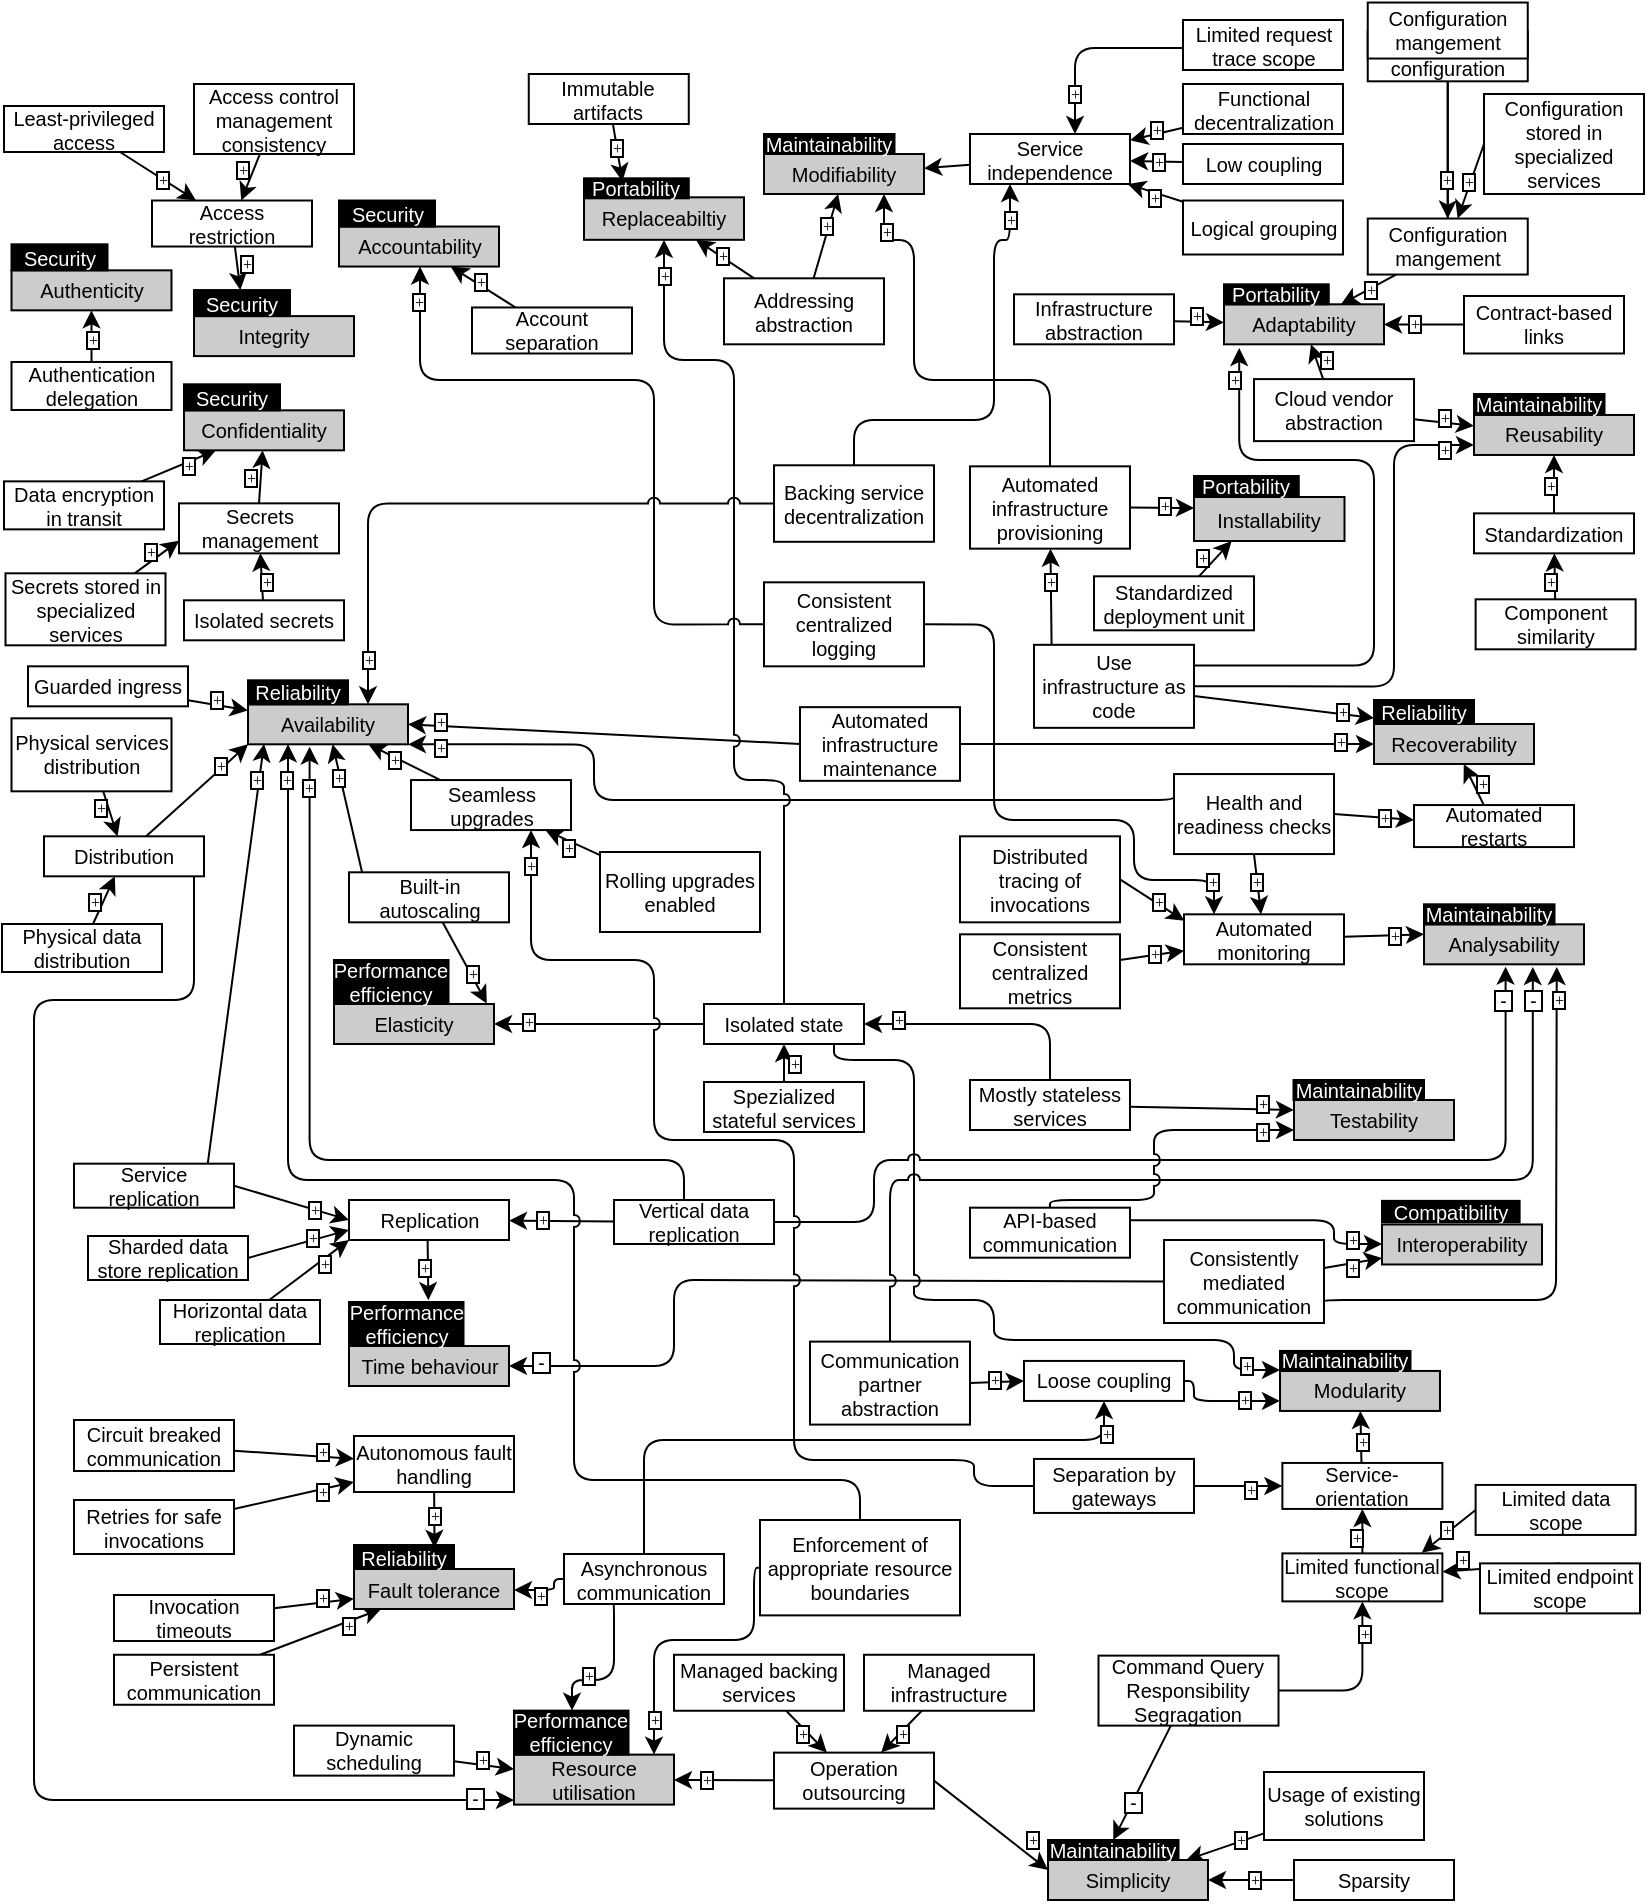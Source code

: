 <mxfile version="21.6.8" type="device">
  <diagram id="lvV3Ok0h8ql0EQ45Bn60" name="Page-1">
    <mxGraphModel dx="2704" dy="2224" grid="1" gridSize="10" guides="1" tooltips="1" connect="1" arrows="1" fold="1" page="1" pageScale="1" pageWidth="827" pageHeight="1169" math="0" shadow="0">
      <root>
        <mxCell id="0" />
        <mxCell id="1" parent="0" />
        <mxCell id="J7nFKlDYWhBsxY-H5TNd-10" style="rounded=1;orthogonalLoop=1;jettySize=auto;html=1;fillColor=#60a917;strokeColor=#000000;jumpStyle=arc;edgeStyle=orthogonalEdgeStyle;exitX=0;exitY=0.5;exitDx=0;exitDy=0;fontColor=#000000;" parent="1" source="yXphycHbIA3lI5VkkL6f-14" target="UkfMT5YlCVHSnMBwZSvf-9" edge="1">
          <mxGeometry relative="1" as="geometry">
            <mxPoint x="-97.13" y="-388.117" as="sourcePoint" />
            <Array as="points">
              <mxPoint x="-250" y="-519" />
              <mxPoint x="-490" y="-520" />
              <mxPoint x="-490" y="-488" />
            </Array>
          </mxGeometry>
        </mxCell>
        <mxCell id="UkfMT5YlCVHSnMBwZSvf-162" style="edgeStyle=none;rounded=0;orthogonalLoop=1;jettySize=auto;html=1;startArrow=none;fillColor=#0050ef;strokeColor=#000000;fontColor=#000000;" parent="1" source="UkfMT5YlCVHSnMBwZSvf-163" target="UkfMT5YlCVHSnMBwZSvf-33" edge="1">
          <mxGeometry relative="1" as="geometry">
            <mxPoint x="-690.5" y="-297.65" as="sourcePoint" />
          </mxGeometry>
        </mxCell>
        <mxCell id="UkfMT5YlCVHSnMBwZSvf-206" style="rounded=1;orthogonalLoop=1;jettySize=auto;html=1;jumpStyle=arc;fillColor=#60a917;strokeColor=#000000;fontColor=#000000;" parent="1" source="UkfMT5YlCVHSnMBwZSvf-178" target="UkfMT5YlCVHSnMBwZSvf-33" edge="1">
          <mxGeometry relative="1" as="geometry">
            <mxPoint x="-650.5" y="-247.65" as="targetPoint" />
          </mxGeometry>
        </mxCell>
        <mxCell id="UkfMT5YlCVHSnMBwZSvf-166" style="edgeStyle=none;rounded=0;orthogonalLoop=1;jettySize=auto;html=1;fillColor=#60a917;strokeColor=#000000;fontColor=#000000;" parent="1" source="UkfMT5YlCVHSnMBwZSvf-167" target="UkfMT5YlCVHSnMBwZSvf-85" edge="1">
          <mxGeometry relative="1" as="geometry">
            <mxPoint x="-442.0" y="749.74" as="targetPoint" />
            <mxPoint x="-542.65" y="-306.91" as="sourcePoint" />
          </mxGeometry>
        </mxCell>
        <mxCell id="UkfMT5YlCVHSnMBwZSvf-164" style="edgeStyle=none;rounded=0;orthogonalLoop=1;jettySize=auto;html=1;fillColor=#60a917;strokeColor=#000000;fontColor=#000000;" parent="1" source="UkfMT5YlCVHSnMBwZSvf-165" target="UkfMT5YlCVHSnMBwZSvf-85" edge="1">
          <mxGeometry relative="1" as="geometry">
            <mxPoint x="-442.0" y="749.74" as="targetPoint" />
            <mxPoint x="-594.75" y="-308.391" as="sourcePoint" />
          </mxGeometry>
        </mxCell>
        <mxCell id="SpWAGr9ojhkzX8IvJ-Xf-9" style="rounded=1;orthogonalLoop=1;jettySize=auto;html=1;fillColor=#60a917;strokeColor=#000000;edgeStyle=orthogonalEdgeStyle;fontColor=#000000;" parent="1" source="UkfMT5YlCVHSnMBwZSvf-81" target="UkfMT5YlCVHSnMBwZSvf-17" edge="1">
          <mxGeometry relative="1" as="geometry">
            <mxPoint x="-600" y="-240" as="targetPoint" />
            <Array as="points">
              <mxPoint x="-730" y="-660" />
              <mxPoint x="-810" y="-660" />
              <mxPoint x="-810" y="-260" />
            </Array>
            <mxPoint x="-475" y="-550" as="sourcePoint" />
          </mxGeometry>
        </mxCell>
        <mxCell id="yXphycHbIA3lI5VkkL6f-4" style="edgeStyle=none;rounded=0;orthogonalLoop=1;jettySize=auto;html=1;fillColor=#0050ef;strokeColor=#000000;fontColor=#000000;" parent="1" source="yXphycHbIA3lI5VkkL6f-3" target="UkfMT5YlCVHSnMBwZSvf-102" edge="1">
          <mxGeometry relative="1" as="geometry">
            <mxPoint x="18.37" y="-808.18" as="sourcePoint" />
            <mxPoint x="207.955" y="-721.57" as="targetPoint" />
          </mxGeometry>
        </mxCell>
        <mxCell id="UkfMT5YlCVHSnMBwZSvf-140" style="edgeStyle=none;rounded=0;orthogonalLoop=1;jettySize=auto;html=1;fillColor=#60a917;strokeColor=#000000;fontColor=#000000;" parent="1" source="UkfMT5YlCVHSnMBwZSvf-141" target="UkfMT5YlCVHSnMBwZSvf-105" edge="1">
          <mxGeometry relative="1" as="geometry">
            <mxPoint x="126" y="-150.67" as="sourcePoint" />
          </mxGeometry>
        </mxCell>
        <mxCell id="yXphycHbIA3lI5VkkL6f-2" style="edgeStyle=none;rounded=0;orthogonalLoop=1;jettySize=auto;html=1;fillColor=#60a917;strokeColor=#000000;fontColor=#000000;" parent="1" source="yXphycHbIA3lI5VkkL6f-1" target="UkfMT5YlCVHSnMBwZSvf-105" edge="1">
          <mxGeometry relative="1" as="geometry">
            <mxPoint x="135.5" y="-141.16" as="sourcePoint" />
            <mxPoint x="125.75" y="-154.67" as="targetPoint" />
          </mxGeometry>
        </mxCell>
        <mxCell id="UkfMT5YlCVHSnMBwZSvf-173" style="edgeStyle=none;rounded=0;orthogonalLoop=1;jettySize=auto;html=1;exitX=0.5;exitY=0;exitDx=0;exitDy=0;fillColor=#0050ef;strokeColor=#000000;fontColor=#000000;" parent="1" source="UkfMT5YlCVHSnMBwZSvf-174" target="UkfMT5YlCVHSnMBwZSvf-113" edge="1">
          <mxGeometry relative="1" as="geometry">
            <mxPoint x="-295.32" y="-485.92" as="targetPoint" />
          </mxGeometry>
        </mxCell>
        <mxCell id="UkfMT5YlCVHSnMBwZSvf-175" style="edgeStyle=none;rounded=0;orthogonalLoop=1;jettySize=auto;html=1;exitX=0;exitY=0.5;exitDx=0;exitDy=0;fillColor=#60a917;strokeColor=#000000;entryX=0.871;entryY=-0.011;entryDx=0;entryDy=0;entryPerimeter=0;fontColor=#000000;" parent="1" source="UkfMT5YlCVHSnMBwZSvf-176" target="UkfMT5YlCVHSnMBwZSvf-113" edge="1">
          <mxGeometry relative="1" as="geometry" />
        </mxCell>
        <mxCell id="3USlvadzk0aTv2mciWfe-5" value="" style="edgeStyle=orthogonalEdgeStyle;rounded=1;orthogonalLoop=1;jettySize=auto;html=1;exitX=1;exitY=0.5;exitDx=0;exitDy=0;jumpStyle=arc;entryX=0.5;entryY=1;entryDx=0;entryDy=0;strokeColor=#000000;fontColor=#000000;" parent="1" source="UkfMT5YlCVHSnMBwZSvf-115" target="UkfMT5YlCVHSnMBwZSvf-113" edge="1">
          <mxGeometry relative="1" as="geometry">
            <mxPoint x="-245.76" y="-567.46" as="sourcePoint" />
            <mxPoint x="-244.76" y="-656.46" as="targetPoint" />
            <Array as="points">
              <mxPoint x="-146" y="-315" />
            </Array>
          </mxGeometry>
        </mxCell>
        <mxCell id="Ig6JwG6_JapfqQsf-LZO-1" style="rounded=1;orthogonalLoop=1;jettySize=auto;html=1;jumpStyle=arc;exitX=1;exitY=0.5;exitDx=0;exitDy=0;entryX=0;entryY=0.5;entryDx=0;entryDy=0;strokeColor=#000000;fontColor=#000000;" parent="1" source="UkfMT5YlCVHSnMBwZSvf-171" target="UkfMT5YlCVHSnMBwZSvf-46" edge="1">
          <mxGeometry relative="1" as="geometry">
            <mxPoint x="-160" y="-352" as="sourcePoint" />
            <mxPoint x="-400" y="-460" as="targetPoint" />
          </mxGeometry>
        </mxCell>
        <mxCell id="UkfMT5YlCVHSnMBwZSvf-245" style="rounded=1;orthogonalLoop=1;jettySize=auto;html=1;jumpStyle=arc;fillColor=#60a917;strokeColor=#000000;edgeStyle=orthogonalEdgeStyle;entryX=0;entryY=0;entryDx=0;entryDy=0;fontColor=#000000;" parent="1" source="UkfMT5YlCVHSnMBwZSvf-43" target="UkfMT5YlCVHSnMBwZSvf-11" edge="1">
          <mxGeometry relative="1" as="geometry">
            <mxPoint x="-210" y="-490" as="targetPoint" />
            <Array as="points">
              <mxPoint x="-410" y="-630" />
              <mxPoint x="-370" y="-630" />
              <mxPoint x="-370" y="-510" />
              <mxPoint x="-330" y="-510" />
              <mxPoint x="-330" y="-490" />
              <mxPoint x="-210" y="-490" />
              <mxPoint x="-210" y="-475" />
              <mxPoint x="-187" y="-475" />
            </Array>
            <mxPoint x="-390.361" y="-603.16" as="sourcePoint" />
          </mxGeometry>
        </mxCell>
        <mxCell id="SpWAGr9ojhkzX8IvJ-Xf-4" value="" style="edgeStyle=orthogonalEdgeStyle;rounded=1;orthogonalLoop=1;jettySize=auto;html=1;exitX=1;exitY=0.75;exitDx=0;exitDy=0;jumpStyle=arc;entryX=0.83;entryY=1.066;entryDx=0;entryDy=0;entryPerimeter=0;strokeColor=#000000;fontColor=#000000;" parent="1" source="yXphycHbIA3lI5VkkL6f-14" target="UkfMT5YlCVHSnMBwZSvf-15" edge="1">
          <mxGeometry relative="1" as="geometry">
            <mxPoint x="-178" y="-305" as="sourcePoint" />
            <mxPoint x="-136" y="-349" as="targetPoint" />
            <Array as="points">
              <mxPoint x="-165" y="-510" />
              <mxPoint x="-49" y="-510" />
              <mxPoint x="-49" y="-610" />
              <mxPoint x="-49" y="-610" />
            </Array>
          </mxGeometry>
        </mxCell>
        <mxCell id="Ig6JwG6_JapfqQsf-LZO-2" style="edgeStyle=orthogonalEdgeStyle;rounded=1;orthogonalLoop=1;jettySize=auto;html=1;exitX=0.5;exitY=0;exitDx=0;exitDy=0;jumpStyle=arc;entryX=0.68;entryY=1.066;entryDx=0;entryDy=0;entryPerimeter=0;strokeColor=#000000;fontColor=#000000;" parent="1" source="UkfMT5YlCVHSnMBwZSvf-171" target="UkfMT5YlCVHSnMBwZSvf-15" edge="1">
          <mxGeometry relative="1" as="geometry">
            <Array as="points">
              <mxPoint x="-382" y="-570" />
              <mxPoint x="-61" y="-570" />
            </Array>
            <mxPoint x="-495" y="-373" as="sourcePoint" />
            <mxPoint x="-60" y="-660" as="targetPoint" />
          </mxGeometry>
        </mxCell>
        <mxCell id="3USlvadzk0aTv2mciWfe-11" value="" style="rounded=1;orthogonalLoop=1;jettySize=auto;html=1;fillColor=#60a917;strokeColor=#000000;edgeStyle=orthogonalEdgeStyle;exitX=1;exitY=0.5;exitDx=0;exitDy=0;jumpStyle=arc;entryX=0.51;entryY=1.058;entryDx=0;entryDy=0;entryPerimeter=0;fontColor=#000000;" parent="1" source="UkfMT5YlCVHSnMBwZSvf-145" target="UkfMT5YlCVHSnMBwZSvf-15" edge="1">
          <mxGeometry relative="1" as="geometry">
            <mxPoint x="-420" y="-580" as="sourcePoint" />
            <mxPoint x="-198" y="-818.84" as="targetPoint" />
            <Array as="points">
              <mxPoint x="-390" y="-549" />
              <mxPoint x="-390" y="-580" />
              <mxPoint x="-74" y="-580" />
            </Array>
          </mxGeometry>
        </mxCell>
        <mxCell id="3USlvadzk0aTv2mciWfe-18" style="rounded=1;orthogonalLoop=1;jettySize=auto;html=1;jumpStyle=arc;fillColor=#60a917;strokeColor=#000000;entryX=0;entryY=0.25;entryDx=0;entryDy=0;fontColor=#000000;" parent="1" source="UkfMT5YlCVHSnMBwZSvf-117" target="UkfMT5YlCVHSnMBwZSvf-7" edge="1">
          <mxGeometry relative="1" as="geometry">
            <mxPoint x="-791.87" y="-1011.62" as="sourcePoint" />
            <mxPoint x="-459.87" y="-838.62" as="targetPoint" />
          </mxGeometry>
        </mxCell>
        <mxCell id="S0jmk4pRJ6C3gl9eNd-o-18" value="" style="rounded=0;orthogonalLoop=1;jettySize=auto;html=1;fillColor=#60a917;strokeColor=#000000;entryX=0;entryY=0.25;entryDx=0;entryDy=0;fontColor=#000000;" parent="1" source="UkfMT5YlCVHSnMBwZSvf-56" target="UkfMT5YlCVHSnMBwZSvf-15" edge="1">
          <mxGeometry relative="1" as="geometry">
            <mxPoint x="-295" y="-821.84" as="sourcePoint" />
            <mxPoint x="-295" y="-796.84" as="targetPoint" />
          </mxGeometry>
        </mxCell>
        <mxCell id="UkfMT5YlCVHSnMBwZSvf-58" style="rounded=1;orthogonalLoop=1;jettySize=auto;html=1;jumpStyle=arc;fillColor=#60a917;strokeColor=#000000;fontColor=#000000;" parent="1" source="RdB9Hu1vqxafDY6famRo-1" target="UkfMT5YlCVHSnMBwZSvf-31" edge="1">
          <mxGeometry relative="1" as="geometry">
            <mxPoint x="131.37" y="357.41" as="sourcePoint" />
          </mxGeometry>
        </mxCell>
        <mxCell id="3USlvadzk0aTv2mciWfe-14" style="rounded=1;orthogonalLoop=1;jettySize=auto;html=1;jumpStyle=arc;fillColor=#60a917;strokeColor=#000000;entryX=0;entryY=0.75;entryDx=0;entryDy=0;exitX=1;exitY=0.5;exitDx=0;exitDy=0;edgeStyle=orthogonalEdgeStyle;fontColor=#000000;" parent="1" source="UkfMT5YlCVHSnMBwZSvf-132" target="UkfMT5YlCVHSnMBwZSvf-13" edge="1">
          <mxGeometry relative="1" as="geometry">
            <mxPoint x="-690" y="-988.84" as="sourcePoint" />
            <mxPoint x="-715" y="-974.84" as="targetPoint" />
            <Array as="points">
              <mxPoint x="-130" y="-817" />
              <mxPoint x="-130" y="-938" />
            </Array>
          </mxGeometry>
        </mxCell>
        <mxCell id="yXphycHbIA3lI5VkkL6f-5" style="rounded=1;orthogonalLoop=1;jettySize=auto;html=1;fillColor=#60a917;strokeColor=#000000;fontColor=#000000;" parent="1" source="UkfMT5YlCVHSnMBwZSvf-72" target="UkfMT5YlCVHSnMBwZSvf-23" edge="1">
          <mxGeometry relative="1" as="geometry">
            <mxPoint x="-312.5" y="-498.34" as="sourcePoint" />
            <mxPoint x="-654.5" y="-499.34" as="targetPoint" />
          </mxGeometry>
        </mxCell>
        <mxCell id="SpWAGr9ojhkzX8IvJ-Xf-7" style="rounded=1;orthogonalLoop=1;jettySize=auto;html=1;jumpStyle=arc;fillColor=#60a917;strokeColor=#000000;entryX=0.095;entryY=1.092;entryDx=0;entryDy=0;exitX=1;exitY=0.25;exitDx=0;exitDy=0;edgeStyle=orthogonalEdgeStyle;entryPerimeter=0;fontColor=#000000;" parent="1" source="UkfMT5YlCVHSnMBwZSvf-132" target="UkfMT5YlCVHSnMBwZSvf-23" edge="1">
          <mxGeometry relative="1" as="geometry">
            <mxPoint x="-220" y="-817" as="sourcePoint" />
            <mxPoint x="-80" y="-928" as="targetPoint" />
            <Array as="points">
              <mxPoint x="-140" y="-827" />
              <mxPoint x="-140" y="-930" />
              <mxPoint x="-207" y="-930" />
            </Array>
          </mxGeometry>
        </mxCell>
        <mxCell id="UkfMT5YlCVHSnMBwZSvf-73" style="edgeStyle=none;rounded=0;orthogonalLoop=1;jettySize=auto;html=1;fillColor=#60a917;strokeColor=#000000;fontColor=#000000;" parent="1" source="UkfMT5YlCVHSnMBwZSvf-74" target="UkfMT5YlCVHSnMBwZSvf-23" edge="1">
          <mxGeometry relative="1" as="geometry" />
        </mxCell>
        <mxCell id="UkfMT5YlCVHSnMBwZSvf-168" style="edgeStyle=none;rounded=0;orthogonalLoop=1;jettySize=auto;html=1;fillColor=#60a917;strokeColor=#000000;fontColor=#000000;" parent="1" source="UkfMT5YlCVHSnMBwZSvf-169" target="UkfMT5YlCVHSnMBwZSvf-23" edge="1">
          <mxGeometry relative="1" as="geometry" />
        </mxCell>
        <mxCell id="UkfMT5YlCVHSnMBwZSvf-152" style="edgeStyle=none;rounded=0;orthogonalLoop=1;jettySize=auto;html=1;exitX=0;exitY=0.5;exitDx=0;exitDy=0;fillColor=#60a917;strokeColor=#000000;fontColor=#000000;" parent="1" source="UkfMT5YlCVHSnMBwZSvf-153" target="UkfMT5YlCVHSnMBwZSvf-101" edge="1">
          <mxGeometry relative="1" as="geometry">
            <mxPoint x="-907.25" y="-430.89" as="targetPoint" />
          </mxGeometry>
        </mxCell>
        <mxCell id="UkfMT5YlCVHSnMBwZSvf-150" style="edgeStyle=none;rounded=0;orthogonalLoop=1;jettySize=auto;html=1;fillColor=#0050ef;strokeColor=#000000;fontColor=#000000;" parent="1" source="UkfMT5YlCVHSnMBwZSvf-151" target="UkfMT5YlCVHSnMBwZSvf-101" edge="1">
          <mxGeometry relative="1" as="geometry" />
        </mxCell>
        <mxCell id="UkfMT5YlCVHSnMBwZSvf-179" style="edgeStyle=orthogonalEdgeStyle;rounded=1;orthogonalLoop=1;jettySize=auto;html=1;strokeColor=#000000;fontColor=#000000;" parent="1" source="UkfMT5YlCVHSnMBwZSvf-180" target="UkfMT5YlCVHSnMBwZSvf-62" edge="1">
          <mxGeometry relative="1" as="geometry">
            <Array as="points">
              <mxPoint x="-289.5" y="-1136" />
            </Array>
          </mxGeometry>
        </mxCell>
        <mxCell id="UkfMT5YlCVHSnMBwZSvf-144" style="edgeStyle=none;rounded=0;orthogonalLoop=1;jettySize=auto;html=1;fillColor=#60a917;strokeColor=#000000;fontColor=#000000;" parent="1" source="UkfMT5YlCVHSnMBwZSvf-145" target="UkfMT5YlCVHSnMBwZSvf-64" edge="1">
          <mxGeometry relative="1" as="geometry">
            <mxPoint x="-551.38" y="-413.39" as="sourcePoint" />
            <mxPoint x="-620" y="-590" as="targetPoint" />
          </mxGeometry>
        </mxCell>
        <mxCell id="UkfMT5YlCVHSnMBwZSvf-142" style="edgeStyle=none;rounded=0;orthogonalLoop=1;jettySize=auto;html=1;entryX=0;entryY=1;entryDx=0;entryDy=0;strokeColor=#000000;fontColor=#000000;" parent="1" source="UkfMT5YlCVHSnMBwZSvf-143" target="UkfMT5YlCVHSnMBwZSvf-64" edge="1">
          <mxGeometry relative="1" as="geometry">
            <mxPoint x="-1105.88" y="-13.412" as="targetPoint" />
          </mxGeometry>
        </mxCell>
        <mxCell id="UkfMT5YlCVHSnMBwZSvf-181" style="edgeStyle=none;rounded=0;orthogonalLoop=1;jettySize=auto;html=1;fillColor=#60a917;strokeColor=#000000;entryX=0;entryY=0.75;entryDx=0;entryDy=0;exitX=1;exitY=0.5;exitDx=0;exitDy=0;fontColor=#000000;" parent="1" source="UkfMT5YlCVHSnMBwZSvf-182" target="UkfMT5YlCVHSnMBwZSvf-64" edge="1">
          <mxGeometry relative="1" as="geometry">
            <mxPoint x="-755.38" y="-406.541" as="sourcePoint" />
          </mxGeometry>
        </mxCell>
        <mxCell id="UkfMT5YlCVHSnMBwZSvf-183" style="edgeStyle=none;rounded=0;orthogonalLoop=1;jettySize=auto;html=1;entryX=0;entryY=0.5;entryDx=0;entryDy=0;fillColor=#60a917;strokeColor=#000000;exitX=1;exitY=0.5;exitDx=0;exitDy=0;fontColor=#000000;" parent="1" source="UkfMT5YlCVHSnMBwZSvf-184" target="UkfMT5YlCVHSnMBwZSvf-64" edge="1">
          <mxGeometry relative="1" as="geometry">
            <mxPoint x="-760.13" y="-430.78" as="sourcePoint" />
          </mxGeometry>
        </mxCell>
        <mxCell id="UkfMT5YlCVHSnMBwZSvf-154" style="edgeStyle=none;rounded=0;orthogonalLoop=1;jettySize=auto;html=1;fillColor=#0050ef;strokeColor=#000000;fontColor=#000000;" parent="1" source="UkfMT5YlCVHSnMBwZSvf-155" target="UkfMT5YlCVHSnMBwZSvf-29" edge="1">
          <mxGeometry relative="1" as="geometry">
            <mxPoint x="-715" y="-804.623" as="sourcePoint" />
          </mxGeometry>
        </mxCell>
        <mxCell id="UkfMT5YlCVHSnMBwZSvf-156" style="edgeStyle=none;rounded=0;orthogonalLoop=1;jettySize=auto;html=1;fillColor=#60a917;strokeColor=#000000;fontColor=#000000;" parent="1" source="UkfMT5YlCVHSnMBwZSvf-157" target="UkfMT5YlCVHSnMBwZSvf-81" edge="1">
          <mxGeometry relative="1" as="geometry">
            <mxPoint x="-447.75" y="-916.23" as="targetPoint" />
          </mxGeometry>
        </mxCell>
        <mxCell id="UkfMT5YlCVHSnMBwZSvf-158" style="edgeStyle=none;rounded=0;orthogonalLoop=1;jettySize=auto;html=1;fillColor=#60a917;strokeColor=#000000;fontColor=#000000;" parent="1" source="UkfMT5YlCVHSnMBwZSvf-159" target="UkfMT5YlCVHSnMBwZSvf-81" edge="1">
          <mxGeometry relative="1" as="geometry" />
        </mxCell>
        <mxCell id="SpWAGr9ojhkzX8IvJ-Xf-5" style="edgeStyle=none;rounded=0;orthogonalLoop=1;jettySize=auto;html=1;entryX=0.1;entryY=0.989;entryDx=0;entryDy=0;fillColor=#60a917;strokeColor=#000000;exitX=0.834;exitY=0.051;exitDx=0;exitDy=0;entryPerimeter=0;exitPerimeter=0;fontColor=#000000;" parent="1" source="UkfMT5YlCVHSnMBwZSvf-184" target="UkfMT5YlCVHSnMBwZSvf-29" edge="1">
          <mxGeometry relative="1" as="geometry">
            <mxPoint x="-788" y="-637" as="sourcePoint" />
            <mxPoint x="-730" y="-620" as="targetPoint" />
          </mxGeometry>
        </mxCell>
        <mxCell id="T9OIAwVK0iRvKipkQNWb-1" style="edgeStyle=orthogonalEdgeStyle;rounded=1;orthogonalLoop=1;jettySize=auto;html=1;exitX=0.5;exitY=0;exitDx=0;exitDy=0;jumpStyle=arc;entryX=0.25;entryY=1;entryDx=0;entryDy=0;strokeColor=#000000;fontColor=#000000;" parent="1" source="UkfMT5YlCVHSnMBwZSvf-107" target="UkfMT5YlCVHSnMBwZSvf-29" edge="1">
          <mxGeometry relative="1" as="geometry">
            <mxPoint x="-490" y="-273" as="targetPoint" />
            <mxPoint x="-437" y="-366" as="sourcePoint" />
            <Array as="points">
              <mxPoint x="-397" y="-420" />
              <mxPoint x="-540" y="-420" />
              <mxPoint x="-540" y="-570" />
              <mxPoint x="-683" y="-570" />
            </Array>
          </mxGeometry>
        </mxCell>
        <mxCell id="J7nFKlDYWhBsxY-H5TNd-19" style="rounded=1;orthogonalLoop=1;jettySize=auto;html=1;fillColor=#60a917;strokeColor=#000000;edgeStyle=orthogonalEdgeStyle;entryX=0.385;entryY=1.058;entryDx=0;entryDy=0;entryPerimeter=0;fontColor=#000000;" parent="1" source="UkfMT5YlCVHSnMBwZSvf-145" target="UkfMT5YlCVHSnMBwZSvf-29" edge="1">
          <mxGeometry relative="1" as="geometry">
            <mxPoint x="-670" y="-740" as="targetPoint" />
            <Array as="points">
              <mxPoint x="-485" y="-580" />
              <mxPoint x="-672" y="-580" />
            </Array>
          </mxGeometry>
        </mxCell>
        <mxCell id="UkfMT5YlCVHSnMBwZSvf-148" style="rounded=1;orthogonalLoop=1;jettySize=auto;html=1;fillColor=#60a917;strokeColor=#000000;entryX=0.955;entryY=-0.012;entryDx=0;entryDy=0;entryPerimeter=0;fontColor=#000000;" parent="1" source="UkfMT5YlCVHSnMBwZSvf-149" target="UkfMT5YlCVHSnMBwZSvf-69" edge="1">
          <mxGeometry relative="1" as="geometry">
            <mxPoint x="-548.76" y="-743.59" as="sourcePoint" />
          </mxGeometry>
        </mxCell>
        <mxCell id="J7nFKlDYWhBsxY-H5TNd-3" style="rounded=1;orthogonalLoop=1;jettySize=auto;html=1;fillColor=#60a917;strokeColor=#000000;jumpStyle=arc;exitX=0.083;exitY=0.018;exitDx=0;exitDy=0;exitPerimeter=0;fontColor=#000000;" parent="1" source="UkfMT5YlCVHSnMBwZSvf-149" target="UkfMT5YlCVHSnMBwZSvf-29" edge="1">
          <mxGeometry relative="1" as="geometry" />
        </mxCell>
        <mxCell id="UkfMT5YlCVHSnMBwZSvf-160" style="edgeStyle=none;rounded=0;orthogonalLoop=1;jettySize=auto;html=1;fillColor=#60a917;strokeColor=#000000;fontColor=#000000;" parent="1" source="UkfMT5YlCVHSnMBwZSvf-161" target="UkfMT5YlCVHSnMBwZSvf-83" edge="1">
          <mxGeometry relative="1" as="geometry" />
        </mxCell>
        <mxCell id="SpWAGr9ojhkzX8IvJ-Xf-8" style="rounded=1;orthogonalLoop=1;jettySize=auto;html=1;jumpStyle=arc;fillColor=#60a917;strokeColor=#000000;entryX=1;entryY=1;entryDx=0;entryDy=0;exitX=0;exitY=0.25;exitDx=0;exitDy=0;edgeStyle=orthogonalEdgeStyle;fontColor=#000000;" parent="1" source="UkfMT5YlCVHSnMBwZSvf-129" target="UkfMT5YlCVHSnMBwZSvf-29" edge="1">
          <mxGeometry relative="1" as="geometry">
            <mxPoint x="-337" y="-778" as="sourcePoint" />
            <mxPoint x="-130" y="-778" as="targetPoint" />
            <Array as="points">
              <mxPoint x="-240" y="-760" />
              <mxPoint x="-530" y="-760" />
              <mxPoint x="-530" y="-788" />
            </Array>
          </mxGeometry>
        </mxCell>
        <mxCell id="RdB9Hu1vqxafDY6famRo-3" style="rounded=1;orthogonalLoop=1;jettySize=auto;html=1;jumpStyle=arc;fillColor=#60a917;strokeColor=#000000;entryX=1;entryY=0.5;entryDx=0;entryDy=0;exitX=0;exitY=0.5;exitDx=0;exitDy=0;fontColor=#000000;" parent="1" source="RdB9Hu1vqxafDY6famRo-1" target="UkfMT5YlCVHSnMBwZSvf-29" edge="1">
          <mxGeometry relative="1" as="geometry">
            <mxPoint x="-337" y="-777" as="sourcePoint" />
            <mxPoint x="-130" y="-792" as="targetPoint" />
          </mxGeometry>
        </mxCell>
        <mxCell id="UkfMT5YlCVHSnMBwZSvf-191" style="rounded=0;orthogonalLoop=1;jettySize=auto;html=1;fillColor=#60a917;strokeColor=#000000;fontColor=#000000;" parent="1" source="UkfMT5YlCVHSnMBwZSvf-192" target="UkfMT5YlCVHSnMBwZSvf-56" edge="1">
          <mxGeometry relative="1" as="geometry">
            <mxPoint x="-442.75" y="-325.34" as="targetPoint" />
          </mxGeometry>
        </mxCell>
        <mxCell id="UkfMT5YlCVHSnMBwZSvf-193" style="rounded=0;orthogonalLoop=1;jettySize=auto;html=1;exitX=1;exitY=0.5;exitDx=0;exitDy=0;fillColor=#60a917;strokeColor=#000000;entryX=0.002;entryY=0.128;entryDx=0;entryDy=0;entryPerimeter=0;fontColor=#000000;" parent="1" source="UkfMT5YlCVHSnMBwZSvf-194" target="UkfMT5YlCVHSnMBwZSvf-56" edge="1">
          <mxGeometry relative="1" as="geometry">
            <mxPoint x="-404.75" y="-493.84" as="targetPoint" />
            <mxPoint x="-403.63" y="-512.969" as="sourcePoint" />
          </mxGeometry>
        </mxCell>
        <mxCell id="RdB9Hu1vqxafDY6famRo-2" style="edgeStyle=none;rounded=0;orthogonalLoop=1;jettySize=auto;html=1;fillColor=#60a917;strokeColor=#000000;exitX=1;exitY=0.5;exitDx=0;exitDy=0;entryX=0;entryY=0.25;entryDx=0;entryDy=0;fontColor=#000000;" parent="1" source="UkfMT5YlCVHSnMBwZSvf-59" target="UkfMT5YlCVHSnMBwZSvf-27" edge="1">
          <mxGeometry relative="1" as="geometry">
            <mxPoint x="-230" y="-851" as="sourcePoint" />
            <mxPoint x="-98" y="-805" as="targetPoint" />
          </mxGeometry>
        </mxCell>
        <mxCell id="yXphycHbIA3lI5VkkL6f-9" style="rounded=1;orthogonalLoop=1;jettySize=auto;html=1;fillColor=#0050ef;strokeColor=#000000;fontColor=#000000;" parent="1" source="yXphycHbIA3lI5VkkL6f-8" target="UkfMT5YlCVHSnMBwZSvf-62" edge="1">
          <mxGeometry relative="1" as="geometry">
            <mxPoint x="-339.971" y="-635.5" as="sourcePoint" />
            <mxPoint x="-267" y="-741" as="targetPoint" />
          </mxGeometry>
        </mxCell>
        <mxCell id="yXphycHbIA3lI5VkkL6f-12" style="rounded=1;orthogonalLoop=1;jettySize=auto;html=1;fillColor=#0050ef;strokeColor=#000000;fontColor=#000000;" parent="1" source="yXphycHbIA3lI5VkkL6f-10" target="UkfMT5YlCVHSnMBwZSvf-62" edge="1">
          <mxGeometry relative="1" as="geometry">
            <mxPoint x="-413.89" y="-620.15" as="sourcePoint" />
            <mxPoint x="-354.5" y="-739" as="targetPoint" />
          </mxGeometry>
        </mxCell>
        <mxCell id="RdB9Hu1vqxafDY6famRo-4" style="rounded=1;orthogonalLoop=1;jettySize=auto;html=1;jumpStyle=arc;fillColor=#60a917;strokeColor=#000000;entryX=0.75;entryY=1;entryDx=0;entryDy=0;edgeStyle=orthogonalEdgeStyle;exitX=0.5;exitY=0;exitDx=0;exitDy=0;fontColor=#000000;" parent="1" source="UkfMT5YlCVHSnMBwZSvf-59" target="UkfMT5YlCVHSnMBwZSvf-21" edge="1">
          <mxGeometry relative="1" as="geometry">
            <mxPoint x="-260" y="-882" as="sourcePoint" />
            <mxPoint x="-190" y="-915" as="targetPoint" />
            <Array as="points">
              <mxPoint x="-302" y="-970" />
              <mxPoint x="-370" y="-970" />
              <mxPoint x="-370" y="-1040" />
              <mxPoint x="-385" y="-1040" />
            </Array>
          </mxGeometry>
        </mxCell>
        <mxCell id="J7nFKlDYWhBsxY-H5TNd-6" style="rounded=1;orthogonalLoop=1;jettySize=auto;html=1;fillColor=#60a917;strokeColor=#000000;fontColor=#000000;" parent="1" source="UkfMT5YlCVHSnMBwZSvf-170" target="UkfMT5YlCVHSnMBwZSvf-21" edge="1">
          <mxGeometry relative="1" as="geometry">
            <mxPoint x="-508" y="-1017.84" as="targetPoint" />
          </mxGeometry>
        </mxCell>
        <mxCell id="J7nFKlDYWhBsxY-H5TNd-7" style="rounded=0;orthogonalLoop=1;jettySize=auto;html=1;fillColor=#60a917;strokeColor=#000000;fontColor=#000000;" parent="1" source="UkfMT5YlCVHSnMBwZSvf-170" target="UkfMT5YlCVHSnMBwZSvf-25" edge="1">
          <mxGeometry relative="1" as="geometry" />
        </mxCell>
        <mxCell id="J7nFKlDYWhBsxY-H5TNd-41" value="" style="rounded=1;orthogonalLoop=1;jettySize=auto;html=1;jumpStyle=arc;edgeStyle=orthogonalEdgeStyle;exitX=0.5;exitY=0;exitDx=0;exitDy=0;strokeColor=#000000;fontColor=#000000;" parent="1" source="UkfMT5YlCVHSnMBwZSvf-43" target="UkfMT5YlCVHSnMBwZSvf-25" edge="1">
          <mxGeometry relative="1" as="geometry">
            <mxPoint x="-444.5" y="-719.84" as="sourcePoint" />
            <mxPoint x="-414.5" y="-817.84" as="targetPoint" />
            <Array as="points">
              <mxPoint x="-435" y="-770" />
              <mxPoint x="-460" y="-770" />
              <mxPoint x="-460" y="-980" />
              <mxPoint x="-495" y="-980" />
            </Array>
          </mxGeometry>
        </mxCell>
        <mxCell id="UkfMT5YlCVHSnMBwZSvf-221" style="edgeStyle=none;rounded=0;orthogonalLoop=1;jettySize=auto;html=1;fillColor=#60a917;strokeColor=#000000;fontColor=#000000;" parent="1" source="UkfMT5YlCVHSnMBwZSvf-190" target="UkfMT5YlCVHSnMBwZSvf-97" edge="1">
          <mxGeometry relative="1" as="geometry">
            <mxPoint x="-560.38" y="-819.01" as="sourcePoint" />
            <mxPoint x="-566.164" y="-960.12" as="targetPoint" />
          </mxGeometry>
        </mxCell>
        <mxCell id="UkfMT5YlCVHSnMBwZSvf-211" style="edgeStyle=none;rounded=0;orthogonalLoop=1;jettySize=auto;html=1;fillColor=#0050ef;strokeColor=#000000;fontColor=#000000;" parent="1" source="UkfMT5YlCVHSnMBwZSvf-187" target="UkfMT5YlCVHSnMBwZSvf-108" edge="1">
          <mxGeometry relative="1" as="geometry">
            <mxPoint x="-694.5" y="-877.17" as="sourcePoint" />
          </mxGeometry>
        </mxCell>
        <mxCell id="UkfMT5YlCVHSnMBwZSvf-214" style="edgeStyle=none;rounded=0;orthogonalLoop=1;jettySize=auto;html=1;fillColor=#0050ef;strokeColor=#000000;fontColor=#000000;" parent="1" source="UkfMT5YlCVHSnMBwZSvf-186" target="UkfMT5YlCVHSnMBwZSvf-95" edge="1">
          <mxGeometry relative="1" as="geometry" />
        </mxCell>
        <mxCell id="UkfMT5YlCVHSnMBwZSvf-210" style="edgeStyle=none;rounded=0;orthogonalLoop=1;jettySize=auto;html=1;fillColor=#60a917;strokeColor=#000000;entryX=0;entryY=0.75;entryDx=0;entryDy=0;fontColor=#000000;" parent="1" source="UkfMT5YlCVHSnMBwZSvf-185" target="UkfMT5YlCVHSnMBwZSvf-108" edge="1">
          <mxGeometry relative="1" as="geometry" />
        </mxCell>
        <mxCell id="UkfMT5YlCVHSnMBwZSvf-216" style="edgeStyle=none;rounded=0;orthogonalLoop=1;jettySize=auto;html=1;fillColor=#0050ef;strokeColor=#000000;fontColor=#000000;" parent="1" source="UkfMT5YlCVHSnMBwZSvf-189" target="UkfMT5YlCVHSnMBwZSvf-99" edge="1">
          <mxGeometry relative="1" as="geometry" />
        </mxCell>
        <mxCell id="UkfMT5YlCVHSnMBwZSvf-218" style="edgeStyle=none;rounded=0;orthogonalLoop=1;jettySize=auto;html=1;fillColor=#60a917;strokeColor=#000000;fontColor=#000000;" parent="1" source="UkfMT5YlCVHSnMBwZSvf-188" target="UkfMT5YlCVHSnMBwZSvf-99" edge="1">
          <mxGeometry relative="1" as="geometry">
            <mxPoint x="-708" y="-1114.23" as="sourcePoint" />
          </mxGeometry>
        </mxCell>
        <mxCell id="UkfMT5YlCVHSnMBwZSvf-38" style="edgeStyle=none;rounded=0;orthogonalLoop=1;jettySize=auto;html=1;exitX=0.5;exitY=1;exitDx=0;exitDy=0;strokeColor=#000000;fontColor=#000000;" parent="1" source="UkfMT5YlCVHSnMBwZSvf-39" target="UkfMT5YlCVHSnMBwZSvf-11" edge="1">
          <mxGeometry relative="1" as="geometry" />
        </mxCell>
        <mxCell id="UkfMT5YlCVHSnMBwZSvf-39" value="Service-orientation" style="rounded=0;whiteSpace=wrap;html=1;fontSize=10;fontColor=#000000;" parent="1" vertex="1">
          <mxGeometry x="-185.81" y="-428.53" width="80" height="23" as="geometry" />
        </mxCell>
        <mxCell id="UkfMT5YlCVHSnMBwZSvf-42" style="rounded=1;orthogonalLoop=1;jettySize=auto;html=1;fillColor=#60a917;strokeColor=#000000;fontColor=#000000;" parent="1" source="UkfMT5YlCVHSnMBwZSvf-43" target="UkfMT5YlCVHSnMBwZSvf-69" edge="1">
          <mxGeometry relative="1" as="geometry">
            <mxPoint x="-446.88" y="-578.73" as="sourcePoint" />
            <mxPoint x="-350.38" y="-341.23" as="targetPoint" />
          </mxGeometry>
        </mxCell>
        <mxCell id="UkfMT5YlCVHSnMBwZSvf-44" style="rounded=1;orthogonalLoop=1;jettySize=auto;html=1;fillColor=#0050ef;strokeColor=#000000;edgeStyle=orthogonalEdgeStyle;entryX=0;entryY=0.75;entryDx=0;entryDy=0;jumpStyle=arc;exitX=1;exitY=0.5;exitDx=0;exitDy=0;fontColor=#000000;" parent="1" source="UkfMT5YlCVHSnMBwZSvf-46" target="UkfMT5YlCVHSnMBwZSvf-11" edge="1">
          <mxGeometry relative="1" as="geometry">
            <mxPoint x="-308.63" y="-591.57" as="sourcePoint" />
            <Array as="points">
              <mxPoint x="-230" y="-469" />
              <mxPoint x="-230" y="-459" />
            </Array>
          </mxGeometry>
        </mxCell>
        <mxCell id="UkfMT5YlCVHSnMBwZSvf-43" value="Isolated state" style="rounded=0;whiteSpace=wrap;html=1;fontSize=10;fontColor=#000000;" parent="1" vertex="1">
          <mxGeometry x="-475" y="-658" width="80" height="20" as="geometry" />
        </mxCell>
        <mxCell id="UkfMT5YlCVHSnMBwZSvf-46" value="Loose coupling" style="rounded=0;whiteSpace=wrap;html=1;fontSize=10;fontColor=#000000;" parent="1" vertex="1">
          <mxGeometry x="-315" y="-479.53" width="80" height="20" as="geometry" />
        </mxCell>
        <mxCell id="UkfMT5YlCVHSnMBwZSvf-47" style="edgeStyle=none;rounded=0;orthogonalLoop=1;jettySize=auto;html=1;fillColor=#0050ef;strokeColor=#000000;fontColor=#000000;" parent="1" source="UkfMT5YlCVHSnMBwZSvf-48" target="UkfMT5YlCVHSnMBwZSvf-13" edge="1">
          <mxGeometry relative="1" as="geometry">
            <mxPoint x="353.91" y="-824.22" as="targetPoint" />
          </mxGeometry>
        </mxCell>
        <mxCell id="UkfMT5YlCVHSnMBwZSvf-48" value="Standardization" style="rounded=0;whiteSpace=wrap;html=1;fontSize=10;fontColor=#000000;" parent="1" vertex="1">
          <mxGeometry x="-90" y="-903.32" width="80" height="20" as="geometry" />
        </mxCell>
        <mxCell id="UkfMT5YlCVHSnMBwZSvf-52" style="rounded=1;orthogonalLoop=1;jettySize=auto;html=1;fillColor=#60a917;strokeColor=#000000;exitX=0;exitY=0.5;exitDx=0;exitDy=0;edgeStyle=orthogonalEdgeStyle;jumpStyle=arc;entryX=0.75;entryY=1;entryDx=0;entryDy=0;fontColor=#000000;" parent="1" source="UkfMT5YlCVHSnMBwZSvf-53" target="UkfMT5YlCVHSnMBwZSvf-83" edge="1">
          <mxGeometry relative="1" as="geometry">
            <mxPoint x="-555" y="-200.42" as="targetPoint" />
            <Array as="points">
              <mxPoint x="-340" y="-417" />
              <mxPoint x="-340" y="-430" />
              <mxPoint x="-430" y="-430" />
              <mxPoint x="-430" y="-590" />
              <mxPoint x="-500" y="-590" />
              <mxPoint x="-500" y="-680" />
              <mxPoint x="-561" y="-680" />
            </Array>
          </mxGeometry>
        </mxCell>
        <mxCell id="UkfMT5YlCVHSnMBwZSvf-50" style="rounded=1;orthogonalLoop=1;jettySize=auto;html=1;exitX=1;exitY=0.5;exitDx=0;exitDy=0;entryX=0;entryY=0.5;entryDx=0;entryDy=0;edgeStyle=orthogonalEdgeStyle;jumpStyle=arc;strokeColor=#000000;fontColor=#000000;" parent="1" source="UkfMT5YlCVHSnMBwZSvf-53" target="UkfMT5YlCVHSnMBwZSvf-39" edge="1">
          <mxGeometry relative="1" as="geometry">
            <mxPoint x="-300" y="-434.28" as="sourcePoint" />
            <mxPoint x="-107" y="-534.53" as="targetPoint" />
          </mxGeometry>
        </mxCell>
        <mxCell id="UkfMT5YlCVHSnMBwZSvf-53" value="Separation by gateways" style="rounded=0;whiteSpace=wrap;html=1;fontSize=10;fontColor=#000000;" parent="1" vertex="1">
          <mxGeometry x="-310" y="-430.53" width="80" height="27" as="geometry" />
        </mxCell>
        <mxCell id="UkfMT5YlCVHSnMBwZSvf-59" value="Automated infrastructure&lt;br&gt;provisioning" style="rounded=0;whiteSpace=wrap;html=1;fontSize=10;fontColor=#000000;" parent="1" vertex="1">
          <mxGeometry x="-342" y="-926.83" width="80" height="41.16" as="geometry" />
        </mxCell>
        <mxCell id="UkfMT5YlCVHSnMBwZSvf-60" style="edgeStyle=none;rounded=0;orthogonalLoop=1;jettySize=auto;html=1;fillColor=#60a917;strokeColor=#000000;fontColor=#000000;" parent="1" source="UkfMT5YlCVHSnMBwZSvf-62" target="UkfMT5YlCVHSnMBwZSvf-21" edge="1">
          <mxGeometry relative="1" as="geometry">
            <mxPoint x="-160" y="-1137.09" as="targetPoint" />
          </mxGeometry>
        </mxCell>
        <mxCell id="UkfMT5YlCVHSnMBwZSvf-63" style="edgeStyle=none;rounded=0;orthogonalLoop=1;jettySize=auto;html=1;fillColor=#60a917;strokeColor=#000000;entryX=0.693;entryY=-0.042;entryDx=0;entryDy=0;entryPerimeter=0;fontColor=#000000;" parent="1" target="S0jmk4pRJ6C3gl9eNd-o-32" edge="1">
          <mxGeometry relative="1" as="geometry">
            <mxPoint x="-504.987" y="-200.21" as="targetPoint" />
            <mxPoint x="-613.188" y="-540" as="sourcePoint" />
          </mxGeometry>
        </mxCell>
        <mxCell id="UkfMT5YlCVHSnMBwZSvf-64" value="Replication" style="rounded=0;whiteSpace=wrap;html=1;fontSize=10;fontColor=#000000;" parent="1" vertex="1">
          <mxGeometry x="-652.5" y="-560" width="80" height="20" as="geometry" />
        </mxCell>
        <mxCell id="UkfMT5YlCVHSnMBwZSvf-72" value="Infrastructure abstraction" style="rounded=0;whiteSpace=wrap;html=1;fontSize=10;fontColor=#000000;" parent="1" vertex="1">
          <mxGeometry x="-320" y="-1012.84" width="80" height="25" as="geometry" />
        </mxCell>
        <mxCell id="J7nFKlDYWhBsxY-H5TNd-14" style="rounded=1;orthogonalLoop=1;jettySize=auto;html=1;fillColor=#60a917;strokeColor=#000000;fontColor=#000000;" parent="1" source="UkfMT5YlCVHSnMBwZSvf-74" target="UkfMT5YlCVHSnMBwZSvf-13" edge="1">
          <mxGeometry relative="1" as="geometry" />
        </mxCell>
        <mxCell id="UkfMT5YlCVHSnMBwZSvf-74" value="Cloud vendor abstraction" style="rounded=0;whiteSpace=wrap;html=1;fontSize=10;fontColor=#000000;" parent="1" vertex="1">
          <mxGeometry x="-200" y="-970.45" width="80" height="31" as="geometry" />
        </mxCell>
        <mxCell id="UkfMT5YlCVHSnMBwZSvf-75" style="edgeStyle=none;rounded=0;orthogonalLoop=1;jettySize=auto;html=1;fillColor=#0050ef;strokeColor=#000000;entryX=0.25;entryY=1;entryDx=0;entryDy=0;fontColor=#000000;" parent="1" source="UkfMT5YlCVHSnMBwZSvf-77" target="UkfMT5YlCVHSnMBwZSvf-27" edge="1">
          <mxGeometry relative="1" as="geometry" />
        </mxCell>
        <mxCell id="UkfMT5YlCVHSnMBwZSvf-77" value="Standardized deployment unit" style="rounded=0;whiteSpace=wrap;html=1;fontSize=10;fontColor=#000000;" parent="1" vertex="1">
          <mxGeometry x="-280" y="-871.84" width="80" height="27" as="geometry" />
        </mxCell>
        <mxCell id="UkfMT5YlCVHSnMBwZSvf-78" style="edgeStyle=none;rounded=0;orthogonalLoop=1;jettySize=auto;html=1;fillColor=#60a917;strokeColor=#000000;entryX=0.367;entryY=0.147;entryDx=0;entryDy=0;entryPerimeter=0;fontColor=#000000;" parent="1" source="UkfMT5YlCVHSnMBwZSvf-79" target="S0jmk4pRJ6C3gl9eNd-o-5" edge="1">
          <mxGeometry relative="1" as="geometry">
            <mxPoint x="-825.88" y="-155.35" as="targetPoint" />
          </mxGeometry>
        </mxCell>
        <mxCell id="UkfMT5YlCVHSnMBwZSvf-79" value="Immutable artifacts" style="rounded=0;whiteSpace=wrap;html=1;fontSize=10;fontColor=#000000;" parent="1" vertex="1">
          <mxGeometry x="-562.62" y="-1123" width="80" height="25" as="geometry" />
        </mxCell>
        <mxCell id="UkfMT5YlCVHSnMBwZSvf-80" style="edgeStyle=none;rounded=0;orthogonalLoop=1;jettySize=auto;html=1;fillColor=#60a917;strokeColor=#000000;entryX=0;entryY=1;entryDx=0;entryDy=0;fontColor=#000000;" parent="1" source="UkfMT5YlCVHSnMBwZSvf-81" target="UkfMT5YlCVHSnMBwZSvf-29" edge="1">
          <mxGeometry relative="1" as="geometry" />
        </mxCell>
        <mxCell id="UkfMT5YlCVHSnMBwZSvf-81" value="Distribution" style="rounded=0;whiteSpace=wrap;html=1;fontSize=10;fontColor=#000000;" parent="1" vertex="1">
          <mxGeometry x="-805" y="-741.84" width="80" height="20" as="geometry" />
        </mxCell>
        <mxCell id="UkfMT5YlCVHSnMBwZSvf-82" style="edgeStyle=none;rounded=0;orthogonalLoop=1;jettySize=auto;html=1;fillColor=#60a917;strokeColor=#000000;fontColor=#000000;" parent="1" source="UkfMT5YlCVHSnMBwZSvf-83" target="UkfMT5YlCVHSnMBwZSvf-29" edge="1">
          <mxGeometry relative="1" as="geometry" />
        </mxCell>
        <mxCell id="UkfMT5YlCVHSnMBwZSvf-83" value="Seamless upgrades" style="rounded=0;whiteSpace=wrap;html=1;fontSize=10;fontColor=#000000;" parent="1" vertex="1">
          <mxGeometry x="-621.5" y="-769.97" width="80" height="25" as="geometry" />
        </mxCell>
        <mxCell id="UkfMT5YlCVHSnMBwZSvf-84" style="edgeStyle=none;rounded=0;orthogonalLoop=1;jettySize=auto;html=1;fillColor=#60a917;strokeColor=#000000;entryX=0.805;entryY=0.119;entryDx=0;entryDy=0;entryPerimeter=0;fontColor=#000000;" parent="1" source="UkfMT5YlCVHSnMBwZSvf-85" target="S0jmk4pRJ6C3gl9eNd-o-10" edge="1">
          <mxGeometry relative="1" as="geometry">
            <mxPoint x="-588.75" y="-96.15" as="sourcePoint" />
          </mxGeometry>
        </mxCell>
        <mxCell id="UkfMT5YlCVHSnMBwZSvf-85" value="Autonomous fault handling" style="rounded=0;whiteSpace=wrap;html=1;fontSize=10;fontColor=#000000;" parent="1" vertex="1">
          <mxGeometry x="-650" y="-442.0" width="80" height="28" as="geometry" />
        </mxCell>
        <mxCell id="UkfMT5YlCVHSnMBwZSvf-87" style="edgeStyle=none;rounded=0;orthogonalLoop=1;jettySize=auto;html=1;fillColor=#60a917;strokeColor=#000000;fontColor=#000000;" parent="1" source="UkfMT5YlCVHSnMBwZSvf-88" target="UkfMT5YlCVHSnMBwZSvf-31" edge="1">
          <mxGeometry relative="1" as="geometry" />
        </mxCell>
        <mxCell id="UkfMT5YlCVHSnMBwZSvf-88" value="Automated restarts" style="rounded=0;whiteSpace=wrap;html=1;fontSize=10;fontColor=#000000;" parent="1" vertex="1">
          <mxGeometry x="-120" y="-757.47" width="80" height="21" as="geometry" />
        </mxCell>
        <mxCell id="UkfMT5YlCVHSnMBwZSvf-90" style="rounded=1;orthogonalLoop=1;jettySize=auto;html=1;entryX=0;entryY=0.75;entryDx=0;entryDy=0;fillColor=#60a917;strokeColor=#000000;edgeStyle=orthogonalEdgeStyle;exitX=0.5;exitY=0;exitDx=0;exitDy=0;jumpStyle=arc;fontColor=#000000;" parent="1" source="UkfMT5YlCVHSnMBwZSvf-91" target="UkfMT5YlCVHSnMBwZSvf-7" edge="1">
          <mxGeometry relative="1" as="geometry">
            <mxPoint x="193.25" y="-462.25" as="targetPoint" />
            <Array as="points">
              <mxPoint x="-302" y="-560" />
              <mxPoint x="-250" y="-560" />
              <mxPoint x="-250" y="-595" />
            </Array>
          </mxGeometry>
        </mxCell>
        <mxCell id="UkfMT5YlCVHSnMBwZSvf-89" style="rounded=1;orthogonalLoop=1;jettySize=auto;html=1;fillColor=#60a917;strokeColor=#000000;edgeStyle=orthogonalEdgeStyle;exitX=1;exitY=0.25;exitDx=0;exitDy=0;fontColor=#000000;" parent="1" source="UkfMT5YlCVHSnMBwZSvf-91" target="UkfMT5YlCVHSnMBwZSvf-37" edge="1">
          <mxGeometry relative="1" as="geometry">
            <mxPoint x="-250" y="-550" as="sourcePoint" />
            <Array as="points">
              <mxPoint x="-160" y="-550" />
              <mxPoint x="-160" y="-538" />
            </Array>
            <mxPoint x="-160" y="-540" as="targetPoint" />
          </mxGeometry>
        </mxCell>
        <mxCell id="UkfMT5YlCVHSnMBwZSvf-91" value="API-based communication" style="rounded=0;whiteSpace=wrap;html=1;fontSize=10;fontColor=#000000;" parent="1" vertex="1">
          <mxGeometry x="-342" y="-556.16" width="80" height="25" as="geometry" />
        </mxCell>
        <mxCell id="UkfMT5YlCVHSnMBwZSvf-224" style="edgeStyle=none;rounded=0;orthogonalLoop=1;jettySize=auto;html=1;strokeColor=#000000;fontColor=#000000;" parent="1" source="yXphycHbIA3lI5VkkL6f-14" target="UkfMT5YlCVHSnMBwZSvf-37" edge="1">
          <mxGeometry relative="1" as="geometry">
            <mxPoint x="105.5" y="-550" as="sourcePoint" />
          </mxGeometry>
        </mxCell>
        <mxCell id="UkfMT5YlCVHSnMBwZSvf-215" style="edgeStyle=none;rounded=0;orthogonalLoop=1;jettySize=auto;html=1;fillColor=#60a917;strokeColor=#000000;fontColor=#000000;" parent="1" source="UkfMT5YlCVHSnMBwZSvf-99" target="S0jmk4pRJ6C3gl9eNd-o-42" edge="1">
          <mxGeometry relative="1" as="geometry">
            <mxPoint x="-684.787" y="-1017.84" as="sourcePoint" />
          </mxGeometry>
        </mxCell>
        <mxCell id="UkfMT5YlCVHSnMBwZSvf-99" value="Access restriction" style="rounded=0;whiteSpace=wrap;html=1;fontSize=10;fontColor=#000000;" parent="1" vertex="1">
          <mxGeometry x="-751" y="-1059.74" width="80" height="23" as="geometry" />
        </mxCell>
        <mxCell id="UkfMT5YlCVHSnMBwZSvf-100" style="edgeStyle=none;rounded=0;orthogonalLoop=1;jettySize=auto;html=1;fillColor=#60a917;strokeColor=#000000;fontColor=#000000;" parent="1" source="UkfMT5YlCVHSnMBwZSvf-101" target="UkfMT5YlCVHSnMBwZSvf-23" edge="1">
          <mxGeometry relative="1" as="geometry" />
        </mxCell>
        <mxCell id="n4TEiyT-7FuKTJClGV-Z-2" value="" style="edgeStyle=orthogonalEdgeStyle;rounded=0;orthogonalLoop=1;jettySize=auto;html=1;" edge="1" parent="1" source="UkfMT5YlCVHSnMBwZSvf-101" target="n4TEiyT-7FuKTJClGV-Z-1">
          <mxGeometry relative="1" as="geometry" />
        </mxCell>
        <mxCell id="UkfMT5YlCVHSnMBwZSvf-101" value="Configuration mangement" style="rounded=0;whiteSpace=wrap;html=1;fontSize=10;fontColor=#000000;" parent="1" vertex="1">
          <mxGeometry x="-143.13" y="-1050.73" width="80" height="28" as="geometry" />
        </mxCell>
        <mxCell id="UkfMT5YlCVHSnMBwZSvf-103" style="edgeStyle=none;rounded=0;orthogonalLoop=1;jettySize=auto;html=1;fillColor=#60a917;strokeColor=#000000;fontColor=#000000;" parent="1" source="UkfMT5YlCVHSnMBwZSvf-105" target="UkfMT5YlCVHSnMBwZSvf-17" edge="1">
          <mxGeometry relative="1" as="geometry">
            <mxPoint x="-157.25" y="-258.91" as="targetPoint" />
          </mxGeometry>
        </mxCell>
        <mxCell id="UkfMT5YlCVHSnMBwZSvf-104" style="orthogonalLoop=1;jettySize=auto;html=1;rounded=1;fillColor=#60a917;strokeColor=#000000;exitX=1;exitY=0.5;exitDx=0;exitDy=0;entryX=0;entryY=0.25;entryDx=0;entryDy=0;fontColor=#000000;" parent="1" source="UkfMT5YlCVHSnMBwZSvf-105" target="UkfMT5YlCVHSnMBwZSvf-102" edge="1">
          <mxGeometry relative="1" as="geometry">
            <mxPoint x="-360.001" y="-280.0" as="sourcePoint" />
            <mxPoint x="282.48" y="-716.67" as="targetPoint" />
          </mxGeometry>
        </mxCell>
        <mxCell id="UkfMT5YlCVHSnMBwZSvf-105" value="Operation outsourcing" style="rounded=0;whiteSpace=wrap;html=1;fontSize=10;fontColor=#000000;" parent="1" vertex="1">
          <mxGeometry x="-440" y="-283.69" width="80" height="28" as="geometry" />
        </mxCell>
        <mxCell id="UkfMT5YlCVHSnMBwZSvf-106" style="edgeStyle=orthogonalEdgeStyle;rounded=1;orthogonalLoop=1;jettySize=auto;html=1;strokeColor=#000000;fontColor=#000000;" parent="1" source="UkfMT5YlCVHSnMBwZSvf-107" target="UkfMT5YlCVHSnMBwZSvf-17" edge="1">
          <mxGeometry relative="1" as="geometry">
            <mxPoint x="-435.25" y="72.46" as="targetPoint" />
            <Array as="points">
              <mxPoint x="-450" y="-376" />
              <mxPoint x="-450" y="-340" />
              <mxPoint x="-500" y="-340" />
            </Array>
          </mxGeometry>
        </mxCell>
        <mxCell id="UkfMT5YlCVHSnMBwZSvf-107" value="Enforcement of appropriate resource boundaries" style="rounded=0;whiteSpace=wrap;html=1;fontSize=10;fontColor=#000000;" parent="1" vertex="1">
          <mxGeometry x="-447" y="-400" width="100" height="47.69" as="geometry" />
        </mxCell>
        <mxCell id="UkfMT5YlCVHSnMBwZSvf-212" style="edgeStyle=none;rounded=0;orthogonalLoop=1;jettySize=auto;html=1;exitX=0.5;exitY=0;exitDx=0;exitDy=0;fillColor=#60a917;strokeColor=#000000;fontColor=#000000;" parent="1" source="UkfMT5YlCVHSnMBwZSvf-108" target="UkfMT5YlCVHSnMBwZSvf-95" edge="1">
          <mxGeometry relative="1" as="geometry" />
        </mxCell>
        <mxCell id="UkfMT5YlCVHSnMBwZSvf-108" value="Secrets management" style="rounded=0;whiteSpace=wrap;html=1;fontSize=10;fontColor=#000000;" parent="1" vertex="1">
          <mxGeometry x="-737.5" y="-908.32" width="80" height="25" as="geometry" />
        </mxCell>
        <mxCell id="UkfMT5YlCVHSnMBwZSvf-222" style="edgeStyle=none;rounded=0;orthogonalLoop=1;jettySize=auto;html=1;fillColor=#60a917;strokeColor=#000000;fontColor=#000000;" parent="1" source="UkfMT5YlCVHSnMBwZSvf-111" target="UkfMT5YlCVHSnMBwZSvf-94" edge="1">
          <mxGeometry relative="1" as="geometry" />
        </mxCell>
        <mxCell id="UkfMT5YlCVHSnMBwZSvf-111" value="Authentication delegation" style="rounded=0;whiteSpace=wrap;html=1;fontSize=10;fontColor=#000000;" parent="1" vertex="1">
          <mxGeometry x="-821.25" y="-979.01" width="80" height="24" as="geometry" />
        </mxCell>
        <mxCell id="UkfMT5YlCVHSnMBwZSvf-112" style="edgeStyle=none;rounded=0;orthogonalLoop=1;jettySize=auto;html=1;strokeColor=#000000;fontColor=#000000;" parent="1" source="UkfMT5YlCVHSnMBwZSvf-113" target="UkfMT5YlCVHSnMBwZSvf-39" edge="1">
          <mxGeometry relative="1" as="geometry" />
        </mxCell>
        <mxCell id="J7nFKlDYWhBsxY-H5TNd-15" style="rounded=1;orthogonalLoop=1;jettySize=auto;html=1;fillColor=#60a917;strokeColor=#000000;entryX=0.5;entryY=0;entryDx=0;entryDy=0;fontColor=#000000;" parent="1" source="UkfMT5YlCVHSnMBwZSvf-115" target="S0jmk4pRJ6C3gl9eNd-o-20" edge="1">
          <mxGeometry relative="1" as="geometry">
            <mxPoint x="-144.591" y="-591.57" as="targetPoint" />
          </mxGeometry>
        </mxCell>
        <mxCell id="UkfMT5YlCVHSnMBwZSvf-115" value="Command Query Responsibility Segragation" style="rounded=0;whiteSpace=wrap;html=1;fontSize=10;fontColor=#000000;" parent="1" vertex="1">
          <mxGeometry x="-277.75" y="-332.19" width="90" height="35" as="geometry" />
        </mxCell>
        <mxCell id="UkfMT5YlCVHSnMBwZSvf-116" style="edgeStyle=orthogonalEdgeStyle;rounded=1;orthogonalLoop=1;jettySize=auto;html=1;fillColor=#60a917;strokeColor=#000000;entryX=1;entryY=0.5;entryDx=0;entryDy=0;exitX=0.5;exitY=0;exitDx=0;exitDy=0;fontColor=#000000;" parent="1" source="UkfMT5YlCVHSnMBwZSvf-117" target="UkfMT5YlCVHSnMBwZSvf-43" edge="1">
          <mxGeometry relative="1" as="geometry">
            <mxPoint x="-539.25" y="-677.73" as="targetPoint" />
            <Array as="points">
              <mxPoint x="-302" y="-648" />
            </Array>
          </mxGeometry>
        </mxCell>
        <mxCell id="UkfMT5YlCVHSnMBwZSvf-117" value="Mostly stateless services" style="rounded=0;whiteSpace=wrap;html=1;fontSize=10;fontColor=#000000;" parent="1" vertex="1">
          <mxGeometry x="-342" y="-620" width="80" height="25" as="geometry" />
        </mxCell>
        <mxCell id="UkfMT5YlCVHSnMBwZSvf-118" style="edgeStyle=none;rounded=0;orthogonalLoop=1;jettySize=auto;html=1;strokeColor=#000000;fontColor=#000000;" parent="1" source="UkfMT5YlCVHSnMBwZSvf-119" target="UkfMT5YlCVHSnMBwZSvf-43" edge="1">
          <mxGeometry relative="1" as="geometry">
            <mxPoint x="-432.128" y="-603.16" as="targetPoint" />
          </mxGeometry>
        </mxCell>
        <mxCell id="UkfMT5YlCVHSnMBwZSvf-119" value="Spezialized stateful services" style="rounded=0;whiteSpace=wrap;html=1;fontSize=10;fontColor=#000000;" parent="1" vertex="1">
          <mxGeometry x="-475" y="-619" width="80" height="25" as="geometry" />
        </mxCell>
        <mxCell id="UkfMT5YlCVHSnMBwZSvf-120" style="edgeStyle=orthogonalEdgeStyle;rounded=1;orthogonalLoop=1;jettySize=auto;html=1;exitX=0.5;exitY=0;exitDx=0;exitDy=0;strokeColor=#000000;fontColor=#000000;" parent="1" source="UkfMT5YlCVHSnMBwZSvf-121" target="UkfMT5YlCVHSnMBwZSvf-46" edge="1">
          <mxGeometry relative="1" as="geometry">
            <Array as="points">
              <mxPoint x="-505" y="-440" />
              <mxPoint x="-275" y="-440" />
            </Array>
          </mxGeometry>
        </mxCell>
        <mxCell id="J7nFKlDYWhBsxY-H5TNd-11" style="rounded=1;orthogonalLoop=1;jettySize=auto;html=1;fillColor=#60a917;strokeColor=#000000;edgeStyle=orthogonalEdgeStyle;exitX=0;exitY=0.5;exitDx=0;exitDy=0;fontColor=#000000;" parent="1" source="UkfMT5YlCVHSnMBwZSvf-121" target="UkfMT5YlCVHSnMBwZSvf-33" edge="1">
          <mxGeometry relative="1" as="geometry">
            <mxPoint x="-464.75" y="-368.0" as="sourcePoint" />
            <Array as="points">
              <mxPoint x="-550" y="-370" />
              <mxPoint x="-550" y="-365" />
            </Array>
          </mxGeometry>
        </mxCell>
        <mxCell id="J7nFKlDYWhBsxY-H5TNd-12" style="rounded=1;orthogonalLoop=1;jettySize=auto;html=1;fillColor=#60a917;strokeColor=#000000;edgeStyle=orthogonalEdgeStyle;exitX=0.25;exitY=1;exitDx=0;exitDy=0;fontColor=#000000;" parent="1" source="UkfMT5YlCVHSnMBwZSvf-121" target="S0jmk4pRJ6C3gl9eNd-o-28" edge="1">
          <mxGeometry relative="1" as="geometry">
            <mxPoint x="-225.38" y="-443.39" as="sourcePoint" />
            <mxPoint x="-255.38" y="-283.39" as="targetPoint" />
            <Array as="points">
              <mxPoint x="-520" y="-362" />
              <mxPoint x="-520" y="-320" />
              <mxPoint x="-541" y="-320" />
            </Array>
          </mxGeometry>
        </mxCell>
        <mxCell id="UkfMT5YlCVHSnMBwZSvf-121" value="Asynchronous communication" style="rounded=0;whiteSpace=wrap;html=1;fontSize=10;fontColor=#000000;" parent="1" vertex="1">
          <mxGeometry x="-545" y="-383.0" width="80" height="25" as="geometry" />
        </mxCell>
        <mxCell id="UkfMT5YlCVHSnMBwZSvf-122" style="edgeStyle=none;rounded=0;orthogonalLoop=1;jettySize=auto;html=1;fillColor=#0050ef;strokeColor=#000000;fontColor=#000000;" parent="1" source="UkfMT5YlCVHSnMBwZSvf-123" target="UkfMT5YlCVHSnMBwZSvf-48" edge="1">
          <mxGeometry relative="1" as="geometry">
            <mxPoint x="-275.3" y="-685.39" as="targetPoint" />
          </mxGeometry>
        </mxCell>
        <mxCell id="UkfMT5YlCVHSnMBwZSvf-123" value="Component similarity" style="rounded=0;whiteSpace=wrap;html=1;fontSize=10;fontColor=#000000;" parent="1" vertex="1">
          <mxGeometry x="-89.19" y="-860.34" width="80" height="25" as="geometry" />
        </mxCell>
        <mxCell id="UkfMT5YlCVHSnMBwZSvf-124" style="edgeStyle=none;rounded=0;orthogonalLoop=1;jettySize=auto;html=1;fillColor=#60a917;strokeColor=#000000;fontColor=#000000;" parent="1" source="UkfMT5YlCVHSnMBwZSvf-125" target="UkfMT5YlCVHSnMBwZSvf-102" edge="1">
          <mxGeometry relative="1" as="geometry">
            <mxPoint x="216.62" y="-721.57" as="targetPoint" />
          </mxGeometry>
        </mxCell>
        <mxCell id="UkfMT5YlCVHSnMBwZSvf-125" value="Usage of existing solutions" style="rounded=0;whiteSpace=wrap;html=1;fontSize=10;fontColor=#000000;" parent="1" vertex="1">
          <mxGeometry x="-195" y="-274.0" width="80" height="34" as="geometry" />
        </mxCell>
        <mxCell id="UkfMT5YlCVHSnMBwZSvf-126" style="rounded=1;orthogonalLoop=1;jettySize=auto;html=1;fillColor=#60a917;strokeColor=#000000;edgeStyle=orthogonalEdgeStyle;exitX=1;exitY=0.5;exitDx=0;exitDy=0;fontColor=#000000;" parent="1" source="UkfMT5YlCVHSnMBwZSvf-127" target="UkfMT5YlCVHSnMBwZSvf-56" edge="1">
          <mxGeometry relative="1" as="geometry">
            <mxPoint x="-442.75" y="-337.59" as="targetPoint" />
            <Array as="points">
              <mxPoint x="-330" y="-848" />
              <mxPoint x="-330" y="-750" />
              <mxPoint x="-260" y="-750" />
              <mxPoint x="-260" y="-720" />
              <mxPoint x="-220" y="-720" />
            </Array>
            <mxPoint x="-370" y="-837" as="sourcePoint" />
          </mxGeometry>
        </mxCell>
        <mxCell id="J7nFKlDYWhBsxY-H5TNd-16" style="rounded=1;orthogonalLoop=1;jettySize=auto;html=1;fillColor=#60a917;strokeColor=#000000;jumpStyle=arc;edgeStyle=orthogonalEdgeStyle;exitX=0;exitY=0.5;exitDx=0;exitDy=0;fontColor=#000000;" parent="1" source="UkfMT5YlCVHSnMBwZSvf-127" target="UkfMT5YlCVHSnMBwZSvf-97" edge="1">
          <mxGeometry relative="1" as="geometry">
            <Array as="points">
              <mxPoint x="-500" y="-848" />
              <mxPoint x="-500" y="-970" />
              <mxPoint x="-617" y="-970" />
            </Array>
          </mxGeometry>
        </mxCell>
        <mxCell id="UkfMT5YlCVHSnMBwZSvf-127" value="Consistent centralized logging" style="rounded=0;whiteSpace=wrap;html=1;fontSize=10;fontColor=#000000;" parent="1" vertex="1">
          <mxGeometry x="-445.0" y="-868.84" width="80" height="42" as="geometry" />
        </mxCell>
        <mxCell id="UkfMT5YlCVHSnMBwZSvf-128" style="rounded=0;orthogonalLoop=1;jettySize=auto;html=1;fillColor=#60a917;strokeColor=#000000;exitX=0.5;exitY=1;exitDx=0;exitDy=0;fontColor=#000000;" parent="1" source="UkfMT5YlCVHSnMBwZSvf-129" target="UkfMT5YlCVHSnMBwZSvf-56" edge="1">
          <mxGeometry relative="1" as="geometry">
            <mxPoint x="-442.75" y="-329.34" as="targetPoint" />
          </mxGeometry>
        </mxCell>
        <mxCell id="J7nFKlDYWhBsxY-H5TNd-1" style="rounded=1;orthogonalLoop=1;jettySize=auto;html=1;fillColor=#60a917;strokeColor=#000000;jumpStyle=arc;exitX=1;exitY=0.5;exitDx=0;exitDy=0;fontColor=#000000;" parent="1" source="UkfMT5YlCVHSnMBwZSvf-129" target="UkfMT5YlCVHSnMBwZSvf-88" edge="1">
          <mxGeometry relative="1" as="geometry" />
        </mxCell>
        <mxCell id="UkfMT5YlCVHSnMBwZSvf-129" value="Health and readiness checks" style="rounded=0;whiteSpace=wrap;html=1;fontSize=10;fontColor=#000000;" parent="1" vertex="1">
          <mxGeometry x="-240" y="-772.97" width="80" height="40" as="geometry" />
        </mxCell>
        <mxCell id="UkfMT5YlCVHSnMBwZSvf-130" style="edgeStyle=none;rounded=0;orthogonalLoop=1;jettySize=auto;html=1;strokeColor=#000000;entryX=0;entryY=0.75;entryDx=0;entryDy=0;fontColor=#000000;" parent="1" source="UkfMT5YlCVHSnMBwZSvf-132" target="S0jmk4pRJ6C3gl9eNd-o-9" edge="1">
          <mxGeometry relative="1" as="geometry" />
        </mxCell>
        <mxCell id="UkfMT5YlCVHSnMBwZSvf-131" style="edgeStyle=none;rounded=0;orthogonalLoop=1;jettySize=auto;html=1;fillColor=#60a917;strokeColor=#000000;exitX=0.11;exitY=0.013;exitDx=0;exitDy=0;exitPerimeter=0;fontColor=#000000;" parent="1" source="UkfMT5YlCVHSnMBwZSvf-132" target="UkfMT5YlCVHSnMBwZSvf-59" edge="1">
          <mxGeometry relative="1" as="geometry">
            <mxPoint x="113.24" y="-38.34" as="sourcePoint" />
          </mxGeometry>
        </mxCell>
        <mxCell id="UkfMT5YlCVHSnMBwZSvf-132" value="Use infrastructure as code" style="rounded=0;whiteSpace=wrap;html=1;fontSize=10;fontColor=#000000;" parent="1" vertex="1">
          <mxGeometry x="-310" y="-837.59" width="80" height="41.5" as="geometry" />
        </mxCell>
        <mxCell id="UkfMT5YlCVHSnMBwZSvf-133" style="edgeStyle=none;rounded=0;orthogonalLoop=1;jettySize=auto;html=1;fillColor=#60a917;strokeColor=#000000;fontColor=#000000;" parent="1" source="UkfMT5YlCVHSnMBwZSvf-135" target="UkfMT5YlCVHSnMBwZSvf-17" edge="1">
          <mxGeometry relative="1" as="geometry" />
        </mxCell>
        <mxCell id="UkfMT5YlCVHSnMBwZSvf-135" value="Dynamic scheduling" style="rounded=0;whiteSpace=wrap;html=1;fontSize=10;fontColor=#000000;" parent="1" vertex="1">
          <mxGeometry x="-680" y="-297.19" width="80" height="25" as="geometry" />
        </mxCell>
        <mxCell id="UkfMT5YlCVHSnMBwZSvf-136" style="edgeStyle=none;rounded=0;orthogonalLoop=1;jettySize=auto;html=1;fillColor=#60a917;strokeColor=#000000;fontColor=#000000;" parent="1" source="UkfMT5YlCVHSnMBwZSvf-137" target="UkfMT5YlCVHSnMBwZSvf-62" edge="1">
          <mxGeometry relative="1" as="geometry">
            <mxPoint x="-332.75" y="-260.5" as="targetPoint" />
          </mxGeometry>
        </mxCell>
        <mxCell id="UkfMT5YlCVHSnMBwZSvf-137" value="Logical grouping" style="rounded=0;whiteSpace=wrap;html=1;fontSize=10;fontColor=#000000;" parent="1" vertex="1">
          <mxGeometry x="-235.5" y="-1059.74" width="80" height="27" as="geometry" />
        </mxCell>
        <mxCell id="UkfMT5YlCVHSnMBwZSvf-138" style="rounded=1;orthogonalLoop=1;jettySize=auto;html=1;entryX=0.25;entryY=1;entryDx=0;entryDy=0;edgeStyle=orthogonalEdgeStyle;strokeColor=#000000;fontColor=#000000;" parent="1" source="UkfMT5YlCVHSnMBwZSvf-139" target="UkfMT5YlCVHSnMBwZSvf-62" edge="1">
          <mxGeometry relative="1" as="geometry">
            <Array as="points">
              <mxPoint x="-400" y="-950" />
              <mxPoint x="-330" y="-950" />
              <mxPoint x="-330" y="-1040" />
              <mxPoint x="-322" y="-1040" />
            </Array>
          </mxGeometry>
        </mxCell>
        <mxCell id="J7nFKlDYWhBsxY-H5TNd-13" style="rounded=1;orthogonalLoop=1;jettySize=auto;html=1;fillColor=#60a917;strokeColor=#000000;elbow=vertical;exitX=0;exitY=0.5;exitDx=0;exitDy=0;entryX=0.75;entryY=0;entryDx=0;entryDy=0;edgeStyle=orthogonalEdgeStyle;jumpStyle=arc;fontColor=#000000;" parent="1" source="UkfMT5YlCVHSnMBwZSvf-139" target="UkfMT5YlCVHSnMBwZSvf-29" edge="1">
          <mxGeometry relative="1" as="geometry">
            <mxPoint x="-445" y="-897.84" as="sourcePoint" />
          </mxGeometry>
        </mxCell>
        <mxCell id="SpWAGr9ojhkzX8IvJ-Xf-24" value="+" style="edgeLabel;align=center;verticalAlign=middle;resizable=0;points=[];spacing=0;spacingTop=0;spacingBottom=0;spacingLeft=0;labelBorderColor=#000000;fontFamily=Lucida Console;fontSize=8;rotation=0;labelBackgroundColor=#FFFFFF;horizontal=1;fontStyle=0;labelPosition=center;verticalLabelPosition=middle;fontColor=#000000;" parent="J7nFKlDYWhBsxY-H5TNd-13" vertex="1" connectable="0">
          <mxGeometry x="-0.059" y="-1" relative="1" as="geometry">
            <mxPoint x="-123" y="-166" as="offset" />
          </mxGeometry>
        </mxCell>
        <mxCell id="SpWAGr9ojhkzX8IvJ-Xf-25" value="+" style="edgeLabel;align=center;verticalAlign=middle;resizable=0;points=[];spacing=0;spacingTop=0;spacingBottom=0;spacingLeft=0;labelBorderColor=#000000;fontFamily=Lucida Console;fontSize=8;rotation=0;labelBackgroundColor=default;horizontal=1;fontStyle=0;labelPosition=center;verticalLabelPosition=middle;fontColor=#000000;" parent="J7nFKlDYWhBsxY-H5TNd-13" vertex="1" connectable="0">
          <mxGeometry x="-0.059" y="-1" relative="1" as="geometry">
            <mxPoint x="-163" y="-161" as="offset" />
          </mxGeometry>
        </mxCell>
        <mxCell id="SpWAGr9ojhkzX8IvJ-Xf-26" value="+" style="edgeLabel;align=center;verticalAlign=middle;resizable=0;points=[];spacing=0;spacingTop=0;spacingBottom=0;spacingLeft=0;labelBorderColor=#000000;fontFamily=Lucida Console;fontSize=8;rotation=0;labelBackgroundColor=default;horizontal=1;fontStyle=0;labelPosition=center;verticalLabelPosition=middle;fontColor=#000000;" parent="J7nFKlDYWhBsxY-H5TNd-13" vertex="1" connectable="0">
          <mxGeometry x="-0.059" y="-1" relative="1" as="geometry">
            <mxPoint x="-198" y="-81" as="offset" />
          </mxGeometry>
        </mxCell>
        <mxCell id="SpWAGr9ojhkzX8IvJ-Xf-27" value="+" style="edgeLabel;align=center;verticalAlign=middle;resizable=0;points=[];spacing=0;spacingTop=0;spacingBottom=0;spacingLeft=0;labelBorderColor=#000000;fontFamily=Lucida Console;fontSize=8;rotation=0;labelBackgroundColor=default;horizontal=1;fontStyle=0;labelPosition=center;verticalLabelPosition=middle;fontColor=#000000;" parent="J7nFKlDYWhBsxY-H5TNd-13" vertex="1" connectable="0">
          <mxGeometry x="-0.059" y="-1" relative="1" as="geometry">
            <mxPoint x="-121" y="-119" as="offset" />
          </mxGeometry>
        </mxCell>
        <mxCell id="SpWAGr9ojhkzX8IvJ-Xf-28" value="+" style="edgeLabel;align=center;verticalAlign=middle;resizable=0;points=[];spacing=0;spacingTop=0;spacingBottom=0;spacingLeft=0;labelBorderColor=#000000;fontFamily=Lucida Console;fontSize=8;rotation=0;labelBackgroundColor=default;horizontal=1;fontStyle=0;labelPosition=center;verticalLabelPosition=middle;fontColor=#000000;" parent="J7nFKlDYWhBsxY-H5TNd-13" vertex="1" connectable="0">
          <mxGeometry x="-0.059" y="-1" relative="1" as="geometry">
            <mxPoint x="-119" y="-12" as="offset" />
          </mxGeometry>
        </mxCell>
        <mxCell id="SpWAGr9ojhkzX8IvJ-Xf-29" value="+" style="edgeLabel;align=center;verticalAlign=middle;resizable=0;points=[];spacing=0;spacingTop=0;spacingBottom=0;spacingLeft=0;labelBorderColor=#000000;fontFamily=Lucida Console;fontSize=8;rotation=0;labelBackgroundColor=default;horizontal=1;fontStyle=0;labelPosition=center;verticalLabelPosition=middle;fontColor=#000000;" parent="J7nFKlDYWhBsxY-H5TNd-13" vertex="1" connectable="0">
          <mxGeometry x="-0.059" y="-1" relative="1" as="geometry">
            <mxPoint x="-169" y="25" as="offset" />
          </mxGeometry>
        </mxCell>
        <mxCell id="SpWAGr9ojhkzX8IvJ-Xf-30" value="+" style="edgeLabel;align=center;verticalAlign=middle;resizable=0;points=[];spacing=0;spacingTop=0;spacingBottom=0;spacingLeft=0;labelBorderColor=#000000;fontFamily=Lucida Console;fontSize=8;rotation=0;labelBackgroundColor=default;horizontal=1;fontStyle=0;labelPosition=center;verticalLabelPosition=middle;fontColor=#000000;" parent="J7nFKlDYWhBsxY-H5TNd-13" vertex="1" connectable="0">
          <mxGeometry x="-0.059" y="-1" relative="1" as="geometry">
            <mxPoint x="-150" y="-18" as="offset" />
          </mxGeometry>
        </mxCell>
        <mxCell id="SpWAGr9ojhkzX8IvJ-Xf-31" value="+" style="edgeLabel;align=center;verticalAlign=middle;resizable=0;points=[];spacing=0;spacingTop=0;spacingBottom=0;spacingLeft=0;labelBorderColor=#000000;fontFamily=Lucida Console;fontSize=8;rotation=0;labelBackgroundColor=default;horizontal=1;fontStyle=0;labelPosition=center;verticalLabelPosition=middle;fontColor=#000000;" parent="J7nFKlDYWhBsxY-H5TNd-13" vertex="1" connectable="0">
          <mxGeometry x="-0.059" y="-1" relative="1" as="geometry">
            <mxPoint x="-111" y="40" as="offset" />
          </mxGeometry>
        </mxCell>
        <mxCell id="SpWAGr9ojhkzX8IvJ-Xf-32" value="+" style="edgeLabel;align=center;verticalAlign=middle;resizable=0;points=[];spacing=0;spacingTop=0;spacingBottom=0;spacingLeft=0;labelBorderColor=#000000;fontFamily=Lucida Console;fontSize=8;rotation=0;labelBackgroundColor=default;horizontal=1;fontStyle=0;labelPosition=center;verticalLabelPosition=middle;fontColor=#000000;" parent="J7nFKlDYWhBsxY-H5TNd-13" vertex="1" connectable="0">
          <mxGeometry x="-0.059" y="-1" relative="1" as="geometry">
            <mxPoint x="-4" y="-110" as="offset" />
          </mxGeometry>
        </mxCell>
        <mxCell id="SpWAGr9ojhkzX8IvJ-Xf-33" value="+" style="edgeLabel;align=center;verticalAlign=middle;resizable=0;points=[];spacing=0;spacingTop=0;spacingBottom=0;spacingLeft=0;labelBorderColor=#000000;fontFamily=Lucida Console;fontSize=8;rotation=0;labelBackgroundColor=default;horizontal=1;fontStyle=0;labelPosition=center;verticalLabelPosition=middle;fontColor=#000000;" parent="J7nFKlDYWhBsxY-H5TNd-13" vertex="1" connectable="0">
          <mxGeometry x="-0.059" y="-1" relative="1" as="geometry">
            <mxPoint x="-35" y="-100" as="offset" />
          </mxGeometry>
        </mxCell>
        <mxCell id="SpWAGr9ojhkzX8IvJ-Xf-34" value="+" style="edgeLabel;align=center;verticalAlign=middle;resizable=0;points=[];spacing=0;spacingTop=0;spacingBottom=0;spacingLeft=0;labelBorderColor=#000000;fontFamily=Lucida Console;fontSize=8;rotation=0;labelBackgroundColor=default;horizontal=1;fontStyle=0;labelPosition=center;verticalLabelPosition=middle;fontColor=#000000;" parent="J7nFKlDYWhBsxY-H5TNd-13" vertex="1" connectable="0">
          <mxGeometry x="-0.059" y="-1" relative="1" as="geometry">
            <mxPoint x="64" y="-177" as="offset" />
          </mxGeometry>
        </mxCell>
        <mxCell id="SpWAGr9ojhkzX8IvJ-Xf-35" value="+" style="edgeLabel;align=center;verticalAlign=middle;resizable=0;points=[];spacing=0;spacingTop=0;spacingBottom=0;spacingLeft=0;labelBorderColor=default;fontFamily=Lucida Console;fontSize=8;rotation=0;labelBackgroundColor=default;horizontal=1;fontStyle=0;labelPosition=center;verticalLabelPosition=middle;fontColor=#000000;" parent="J7nFKlDYWhBsxY-H5TNd-13" vertex="1" connectable="0">
          <mxGeometry x="-0.059" y="-1" relative="1" as="geometry">
            <mxPoint x="88" y="-113" as="offset" />
          </mxGeometry>
        </mxCell>
        <mxCell id="SpWAGr9ojhkzX8IvJ-Xf-36" value="+" style="edgeLabel;align=center;verticalAlign=middle;resizable=0;points=[];spacing=0;spacingTop=0;spacingBottom=0;spacingLeft=0;labelBorderColor=#000000;fontFamily=Lucida Console;fontSize=8;rotation=0;labelBackgroundColor=default;horizontal=1;fontStyle=0;labelPosition=center;verticalLabelPosition=middle;fontColor=#000000;" parent="J7nFKlDYWhBsxY-H5TNd-13" vertex="1" connectable="0">
          <mxGeometry x="-0.059" y="-1" relative="1" as="geometry">
            <mxPoint x="117" y="-123" as="offset" />
          </mxGeometry>
        </mxCell>
        <mxCell id="SpWAGr9ojhkzX8IvJ-Xf-37" value="+" style="edgeLabel;align=center;verticalAlign=middle;resizable=0;points=[];spacing=0;spacingTop=0;spacingBottom=0;spacingLeft=0;labelBorderColor=#000000;fontFamily=Lucida Console;fontSize=8;rotation=0;labelBackgroundColor=default;horizontal=1;fontStyle=0;labelPosition=center;verticalLabelPosition=middle;fontColor=#000000;" parent="J7nFKlDYWhBsxY-H5TNd-13" vertex="1" connectable="0">
          <mxGeometry x="-0.059" y="-1" relative="1" as="geometry">
            <mxPoint x="169" y="-138" as="offset" />
          </mxGeometry>
        </mxCell>
        <mxCell id="SpWAGr9ojhkzX8IvJ-Xf-38" value="+" style="edgeLabel;align=center;verticalAlign=middle;resizable=0;points=[];spacing=0;spacingTop=0;spacingBottom=0;spacingLeft=0;labelBorderColor=default;fontFamily=Lucida Console;fontSize=8;rotation=0;labelBackgroundColor=default;horizontal=1;fontStyle=0;labelPosition=center;verticalLabelPosition=middle;fontColor=#000000;" parent="J7nFKlDYWhBsxY-H5TNd-13" vertex="1" connectable="0">
          <mxGeometry x="-0.059" y="-1" relative="1" as="geometry">
            <mxPoint x="199" y="-135" as="offset" />
          </mxGeometry>
        </mxCell>
        <mxCell id="SpWAGr9ojhkzX8IvJ-Xf-39" value="+" style="edgeLabel;align=center;verticalAlign=middle;resizable=0;points=[];spacing=0;spacingTop=0;spacingBottom=0;spacingLeft=0;labelBorderColor=default;fontFamily=Lucida Console;fontSize=8;rotation=0;labelBackgroundColor=default;horizontal=1;fontStyle=0;labelPosition=center;verticalLabelPosition=middle;fontColor=#000000;" parent="J7nFKlDYWhBsxY-H5TNd-13" vertex="1" connectable="0">
          <mxGeometry x="-0.059" y="-1" relative="1" as="geometry">
            <mxPoint x="261" y="-141" as="offset" />
          </mxGeometry>
        </mxCell>
        <mxCell id="SpWAGr9ojhkzX8IvJ-Xf-40" value="+" style="edgeLabel;align=center;verticalAlign=middle;resizable=0;points=[];spacing=0;spacingTop=0;spacingBottom=0;spacingLeft=0;labelBorderColor=#000000;fontFamily=Lucida Console;fontSize=8;rotation=0;labelBackgroundColor=default;horizontal=1;fontStyle=0;labelPosition=center;verticalLabelPosition=middle;fontColor=#000000;" parent="J7nFKlDYWhBsxY-H5TNd-13" vertex="1" connectable="0">
          <mxGeometry x="-0.059" y="-1" relative="1" as="geometry">
            <mxPoint x="-60" y="79" as="offset" />
          </mxGeometry>
        </mxCell>
        <mxCell id="SpWAGr9ojhkzX8IvJ-Xf-41" value="+" style="edgeLabel;align=center;verticalAlign=middle;resizable=0;points=[];spacing=0;spacingTop=0;spacingBottom=0;spacingLeft=0;labelBorderColor=#000000;fontFamily=Lucida Console;fontSize=8;rotation=0;labelBackgroundColor=default;horizontal=1;fontStyle=0;labelPosition=center;verticalLabelPosition=middle;fontColor=#000000;" parent="J7nFKlDYWhBsxY-H5TNd-13" vertex="1" connectable="0">
          <mxGeometry x="-0.059" y="-1" relative="1" as="geometry">
            <mxPoint x="334" y="-186" as="offset" />
          </mxGeometry>
        </mxCell>
        <mxCell id="SpWAGr9ojhkzX8IvJ-Xf-42" value="+" style="edgeLabel;align=center;verticalAlign=middle;resizable=0;points=[];spacing=0;spacingTop=0;spacingBottom=0;spacingLeft=0;labelBorderColor=#000000;fontFamily=Lucida Console;fontSize=8;rotation=0;labelBackgroundColor=default;horizontal=1;fontStyle=0;labelPosition=center;verticalLabelPosition=middle;fontColor=#000000;" parent="J7nFKlDYWhBsxY-H5TNd-13" vertex="1" connectable="0">
          <mxGeometry x="-0.059" y="-1" relative="1" as="geometry">
            <mxPoint x="335" y="-170" as="offset" />
          </mxGeometry>
        </mxCell>
        <mxCell id="SpWAGr9ojhkzX8IvJ-Xf-43" value="+" style="edgeLabel;align=center;verticalAlign=middle;resizable=0;points=[];spacing=0;spacingTop=0;spacingBottom=0;spacingLeft=0;labelBorderColor=#000000;fontFamily=Lucida Console;fontSize=8;rotation=0;labelBackgroundColor=default;horizontal=1;fontStyle=0;labelPosition=center;verticalLabelPosition=middle;fontColor=#000000;" parent="J7nFKlDYWhBsxY-H5TNd-13" vertex="1" connectable="0">
          <mxGeometry x="-0.059" y="-1" relative="1" as="geometry">
            <mxPoint x="333" y="-152" as="offset" />
          </mxGeometry>
        </mxCell>
        <mxCell id="SpWAGr9ojhkzX8IvJ-Xf-71" value="+" style="edgeLabel;align=center;verticalAlign=middle;resizable=0;points=[];spacing=0;spacingTop=0;spacingBottom=0;spacingLeft=0;labelBorderColor=#000000;fontFamily=Lucida Console;fontSize=8;rotation=0;labelBackgroundColor=default;horizontal=1;fontStyle=0;labelPosition=center;verticalLabelPosition=middle;fontColor=#000000;" parent="J7nFKlDYWhBsxY-H5TNd-13" vertex="1" connectable="0">
          <mxGeometry x="-0.059" y="-1" relative="1" as="geometry">
            <mxPoint x="281" y="40" as="offset" />
          </mxGeometry>
        </mxCell>
        <mxCell id="SpWAGr9ojhkzX8IvJ-Xf-72" value="+" style="edgeLabel;align=center;verticalAlign=middle;resizable=0;points=[];spacing=0;spacingTop=0;spacingBottom=0;spacingLeft=0;labelBorderColor=#000000;fontFamily=Lucida Console;fontSize=8;rotation=0;labelBackgroundColor=default;horizontal=1;fontStyle=0;labelPosition=center;verticalLabelPosition=middle;fontColor=#000000;" parent="J7nFKlDYWhBsxY-H5TNd-13" vertex="1" connectable="0">
          <mxGeometry x="-0.059" y="-1" relative="1" as="geometry">
            <mxPoint x="338" y="2" as="offset" />
          </mxGeometry>
        </mxCell>
        <mxCell id="SpWAGr9ojhkzX8IvJ-Xf-73" value="+" style="edgeLabel;align=center;verticalAlign=middle;resizable=0;points=[];spacing=0;spacingTop=0;spacingBottom=0;spacingLeft=0;labelBorderColor=#000000;fontFamily=Lucida Console;fontSize=8;rotation=0;labelBackgroundColor=default;horizontal=1;fontStyle=0;labelPosition=center;verticalLabelPosition=middle;fontColor=#000000;" parent="J7nFKlDYWhBsxY-H5TNd-13" vertex="1" connectable="0">
          <mxGeometry x="-0.059" y="-1" relative="1" as="geometry">
            <mxPoint x="357" y="28" as="offset" />
          </mxGeometry>
        </mxCell>
        <mxCell id="SpWAGr9ojhkzX8IvJ-Xf-74" value="+" style="edgeLabel;align=center;verticalAlign=middle;resizable=0;points=[];spacing=0;spacingTop=0;spacingBottom=0;spacingLeft=0;labelBorderColor=#000000;fontFamily=Lucida Console;fontSize=8;rotation=0;labelBackgroundColor=default;horizontal=1;fontStyle=0;labelPosition=center;verticalLabelPosition=middle;fontColor=#000000;" parent="J7nFKlDYWhBsxY-H5TNd-13" vertex="1" connectable="0">
          <mxGeometry x="-0.059" y="-1" relative="1" as="geometry">
            <mxPoint x="362" y="190" as="offset" />
          </mxGeometry>
        </mxCell>
        <mxCell id="SpWAGr9ojhkzX8IvJ-Xf-75" value="+" style="edgeLabel;align=center;verticalAlign=middle;resizable=0;points=[];spacing=0;spacingTop=0;spacingBottom=0;spacingLeft=0;labelBorderColor=#000000;fontFamily=Lucida Console;fontSize=8;rotation=0;labelBackgroundColor=default;horizontal=1;fontStyle=0;labelPosition=center;verticalLabelPosition=middle;fontColor=#000000;" parent="J7nFKlDYWhBsxY-H5TNd-13" vertex="1" connectable="0">
          <mxGeometry x="-0.059" y="-1" relative="1" as="geometry">
            <mxPoint x="384" y="190" as="offset" />
          </mxGeometry>
        </mxCell>
        <mxCell id="SpWAGr9ojhkzX8IvJ-Xf-76" value="+" style="edgeLabel;align=center;verticalAlign=middle;resizable=0;points=[];spacing=0;spacingTop=0;spacingBottom=0;spacingLeft=0;labelBorderColor=#000000;fontFamily=Lucida Console;fontSize=8;rotation=0;labelBackgroundColor=default;horizontal=1;fontStyle=0;labelPosition=center;verticalLabelPosition=middle;fontColor=#000000;" parent="J7nFKlDYWhBsxY-H5TNd-13" vertex="1" connectable="0">
          <mxGeometry x="-0.059" y="-1" relative="1" as="geometry">
            <mxPoint x="335" y="200" as="offset" />
          </mxGeometry>
        </mxCell>
        <mxCell id="SpWAGr9ojhkzX8IvJ-Xf-77" value="+" style="edgeLabel;align=center;verticalAlign=middle;resizable=0;points=[];spacing=0;spacingTop=0;spacingBottom=0;spacingLeft=0;labelBorderColor=#000000;fontFamily=Lucida Console;fontSize=8;rotation=0;labelBackgroundColor=default;horizontal=1;fontStyle=0;labelPosition=center;verticalLabelPosition=middle;fontColor=#000000;" parent="J7nFKlDYWhBsxY-H5TNd-13" vertex="1" connectable="0">
          <mxGeometry x="-0.059" y="-1" relative="1" as="geometry">
            <mxPoint x="333" y="226" as="offset" />
          </mxGeometry>
        </mxCell>
        <mxCell id="SpWAGr9ojhkzX8IvJ-Xf-78" value="+" style="edgeLabel;align=center;verticalAlign=middle;resizable=0;points=[];spacing=0;spacingTop=0;spacingBottom=0;spacingLeft=0;labelBorderColor=#000000;fontFamily=Lucida Console;fontSize=8;rotation=0;labelBackgroundColor=default;horizontal=1;fontStyle=0;labelPosition=center;verticalLabelPosition=middle;fontColor=#000000;" parent="J7nFKlDYWhBsxY-H5TNd-13" vertex="1" connectable="0">
          <mxGeometry x="-0.059" y="-1" relative="1" as="geometry">
            <mxPoint x="-24" y="110" as="offset" />
          </mxGeometry>
        </mxCell>
        <mxCell id="SpWAGr9ojhkzX8IvJ-Xf-79" value="+" style="edgeLabel;align=center;verticalAlign=middle;resizable=0;points=[];spacing=0;spacingTop=0;spacingBottom=0;spacingLeft=0;labelBorderColor=#000000;fontFamily=Lucida Console;fontSize=8;rotation=0;labelBackgroundColor=default;horizontal=1;fontStyle=0;labelPosition=center;verticalLabelPosition=middle;fontColor=#000000;" parent="J7nFKlDYWhBsxY-H5TNd-13" vertex="1" connectable="0">
          <mxGeometry x="-0.059" y="-1" relative="1" as="geometry">
            <mxPoint x="-24" y="123" as="offset" />
          </mxGeometry>
        </mxCell>
        <mxCell id="SpWAGr9ojhkzX8IvJ-Xf-80" value="+" style="edgeLabel;align=center;verticalAlign=middle;resizable=0;points=[];spacing=0;spacingTop=0;spacingBottom=0;spacingLeft=0;labelBorderColor=#000000;fontFamily=Lucida Console;fontSize=8;rotation=0;labelBackgroundColor=default;horizontal=1;fontStyle=0;labelPosition=center;verticalLabelPosition=middle;fontColor=#000000;" parent="J7nFKlDYWhBsxY-H5TNd-13" vertex="1" connectable="0">
          <mxGeometry x="-0.059" y="-1" relative="1" as="geometry">
            <mxPoint x="-47" y="129" as="offset" />
          </mxGeometry>
        </mxCell>
        <mxCell id="SpWAGr9ojhkzX8IvJ-Xf-81" value="+" style="edgeLabel;align=center;verticalAlign=middle;resizable=0;points=[];spacing=0;spacingTop=0;spacingBottom=0;spacingLeft=0;labelBorderColor=#000000;fontFamily=Lucida Console;fontSize=8;rotation=0;labelBackgroundColor=default;horizontal=1;fontStyle=0;labelPosition=center;verticalLabelPosition=middle;fontColor=#000000;" parent="J7nFKlDYWhBsxY-H5TNd-13" vertex="1" connectable="0">
          <mxGeometry x="-0.059" y="-1" relative="1" as="geometry">
            <mxPoint x="40" y="173" as="offset" />
          </mxGeometry>
        </mxCell>
        <mxCell id="SpWAGr9ojhkzX8IvJ-Xf-82" value="+" style="edgeLabel;align=center;verticalAlign=middle;resizable=0;points=[];spacing=0;spacingTop=0;spacingBottom=0;spacingLeft=0;labelBorderColor=#000000;fontFamily=Lucida Console;fontSize=8;rotation=0;labelBackgroundColor=default;horizontal=1;fontStyle=0;labelPosition=center;verticalLabelPosition=middle;fontColor=#000000;" parent="J7nFKlDYWhBsxY-H5TNd-13" vertex="1" connectable="0">
          <mxGeometry x="-0.059" y="-1" relative="1" as="geometry">
            <mxPoint x="21" y="182" as="offset" />
          </mxGeometry>
        </mxCell>
        <mxCell id="SpWAGr9ojhkzX8IvJ-Xf-83" value="+" style="edgeLabel;align=center;verticalAlign=middle;resizable=0;points=[];spacing=0;spacingTop=0;spacingBottom=0;spacingLeft=0;labelBorderColor=#000000;fontFamily=Lucida Console;fontSize=8;rotation=0;labelBackgroundColor=default;horizontal=1;fontStyle=0;labelPosition=center;verticalLabelPosition=middle;fontColor=#000000;" parent="J7nFKlDYWhBsxY-H5TNd-13" vertex="1" connectable="0">
          <mxGeometry x="-0.059" y="-1" relative="1" as="geometry">
            <mxPoint x="-75" y="138" as="offset" />
          </mxGeometry>
        </mxCell>
        <mxCell id="SpWAGr9ojhkzX8IvJ-Xf-84" value="+" style="edgeLabel;align=center;verticalAlign=middle;resizable=0;points=[];spacing=0;spacingTop=0;spacingBottom=0;spacingLeft=0;labelBorderColor=#000000;fontFamily=Lucida Console;fontSize=8;rotation=0;labelBackgroundColor=default;horizontal=1;fontStyle=0;labelPosition=center;verticalLabelPosition=middle;fontColor=#000000;" parent="J7nFKlDYWhBsxY-H5TNd-13" vertex="1" connectable="0">
          <mxGeometry x="-0.059" y="-1" relative="1" as="geometry">
            <mxPoint x="-8" y="236" as="offset" />
          </mxGeometry>
        </mxCell>
        <mxCell id="SpWAGr9ojhkzX8IvJ-Xf-85" value="+" style="edgeLabel;align=center;verticalAlign=middle;resizable=0;points=[];spacing=0;spacingTop=0;spacingBottom=0;spacingLeft=0;labelBorderColor=#000000;fontFamily=Lucida Console;fontSize=8;rotation=0;labelBackgroundColor=default;horizontal=1;fontStyle=0;labelPosition=center;verticalLabelPosition=middle;fontColor=#000000;" parent="J7nFKlDYWhBsxY-H5TNd-13" vertex="1" connectable="0">
          <mxGeometry x="-0.059" y="-1" relative="1" as="geometry">
            <mxPoint x="20" y="260" as="offset" />
          </mxGeometry>
        </mxCell>
        <mxCell id="SpWAGr9ojhkzX8IvJ-Xf-86" value="+" style="edgeLabel;align=center;verticalAlign=middle;resizable=0;points=[];spacing=0;spacingTop=0;spacingBottom=0;spacingLeft=0;labelBorderColor=#000000;fontFamily=Lucida Console;fontSize=8;rotation=0;labelBackgroundColor=default;horizontal=1;fontStyle=0;labelPosition=center;verticalLabelPosition=middle;fontColor=#000000;" parent="J7nFKlDYWhBsxY-H5TNd-13" vertex="1" connectable="0">
          <mxGeometry x="-0.059" y="-1" relative="1" as="geometry">
            <mxPoint x="-90" y="143" as="offset" />
          </mxGeometry>
        </mxCell>
        <mxCell id="SpWAGr9ojhkzX8IvJ-Xf-87" value="+" style="edgeLabel;align=center;verticalAlign=middle;resizable=0;points=[];spacing=0;spacingTop=0;spacingBottom=0;spacingLeft=0;labelBorderColor=default;fontFamily=Lucida Console;fontSize=8;rotation=0;labelBackgroundColor=default;horizontal=1;fontStyle=0;labelPosition=center;verticalLabelPosition=middle;fontColor=#000000;" parent="J7nFKlDYWhBsxY-H5TNd-13" vertex="1" connectable="0">
          <mxGeometry x="-0.059" y="-1" relative="1" as="geometry">
            <mxPoint x="-101" y="139" as="offset" />
          </mxGeometry>
        </mxCell>
        <mxCell id="SpWAGr9ojhkzX8IvJ-Xf-88" value="+" style="edgeLabel;align=center;verticalAlign=middle;resizable=0;points=[];spacing=0;spacingTop=0;spacingBottom=0;spacingLeft=0;labelBorderColor=#000000;fontFamily=Lucida Console;fontSize=8;rotation=0;labelBackgroundColor=default;horizontal=1;fontStyle=0;labelPosition=center;verticalLabelPosition=middle;fontColor=#000000;" parent="J7nFKlDYWhBsxY-H5TNd-13" vertex="1" connectable="0">
          <mxGeometry x="-0.059" y="-1" relative="1" as="geometry">
            <mxPoint x="-116" y="139" as="offset" />
          </mxGeometry>
        </mxCell>
        <mxCell id="SpWAGr9ojhkzX8IvJ-Xf-89" value="+" style="edgeLabel;align=center;verticalAlign=middle;resizable=0;points=[];spacing=0;spacingTop=0;spacingBottom=0;spacingLeft=0;labelBorderColor=#000000;fontFamily=Lucida Console;fontSize=8;rotation=0;labelBackgroundColor=default;horizontal=1;fontStyle=0;labelPosition=center;verticalLabelPosition=middle;fontColor=#000000;" parent="J7nFKlDYWhBsxY-H5TNd-13" vertex="1" connectable="0">
          <mxGeometry x="-0.059" y="-1" relative="1" as="geometry">
            <mxPoint x="-134" y="132" as="offset" />
          </mxGeometry>
        </mxCell>
        <mxCell id="SpWAGr9ojhkzX8IvJ-Xf-90" value="+" style="edgeLabel;align=center;verticalAlign=middle;resizable=0;points=[];spacing=0;spacingTop=0;spacingBottom=0;spacingLeft=0;labelBorderColor=#000000;fontFamily=Lucida Console;fontSize=8;rotation=0;labelBackgroundColor=default;horizontal=1;fontStyle=0;labelPosition=center;verticalLabelPosition=middle;fontColor=#000000;" parent="J7nFKlDYWhBsxY-H5TNd-13" vertex="1" connectable="0">
          <mxGeometry x="-0.059" y="-1" relative="1" as="geometry">
            <mxPoint x="-194" y="153" as="offset" />
          </mxGeometry>
        </mxCell>
        <mxCell id="SpWAGr9ojhkzX8IvJ-Xf-91" value="+" style="edgeLabel;align=center;verticalAlign=middle;resizable=0;points=[];spacing=0;spacingTop=0;spacingBottom=0;spacingLeft=0;labelBorderColor=#000000;fontFamily=Lucida Console;fontSize=8;rotation=0;labelBackgroundColor=default;horizontal=1;fontStyle=0;labelPosition=center;verticalLabelPosition=middle;fontColor=#000000;" parent="J7nFKlDYWhBsxY-H5TNd-13" vertex="1" connectable="0">
          <mxGeometry x="-0.059" y="-1" relative="1" as="geometry">
            <mxPoint x="-197" y="200" as="offset" />
          </mxGeometry>
        </mxCell>
        <mxCell id="SpWAGr9ojhkzX8IvJ-Xf-93" value="+" style="edgeLabel;align=center;verticalAlign=middle;resizable=0;points=[];spacing=0;spacingTop=0;spacingBottom=0;spacingLeft=0;labelBorderColor=#000000;fontFamily=Lucida Console;fontSize=8;rotation=0;labelBackgroundColor=default;horizontal=1;fontStyle=0;labelPosition=center;verticalLabelPosition=middle;fontColor=#000000;" parent="J7nFKlDYWhBsxY-H5TNd-13" vertex="1" connectable="0">
          <mxGeometry x="-0.059" y="-1" relative="1" as="geometry">
            <mxPoint x="-136" y="99" as="offset" />
          </mxGeometry>
        </mxCell>
        <mxCell id="SpWAGr9ojhkzX8IvJ-Xf-95" value="+" style="edgeLabel;align=center;verticalAlign=middle;resizable=0;points=[];spacing=0;spacingTop=0;spacingBottom=0;spacingLeft=0;labelBorderColor=#000000;fontFamily=Lucida Console;fontSize=8;rotation=0;labelBackgroundColor=default;horizontal=1;fontStyle=0;labelPosition=center;verticalLabelPosition=middle;fontColor=#000000;" parent="J7nFKlDYWhBsxY-H5TNd-13" vertex="1" connectable="0">
          <mxGeometry x="-0.059" y="-1" relative="1" as="geometry">
            <mxPoint x="-87" y="354" as="offset" />
          </mxGeometry>
        </mxCell>
        <mxCell id="SpWAGr9ojhkzX8IvJ-Xf-96" value="+" style="edgeLabel;align=center;verticalAlign=middle;resizable=0;points=[];spacing=0;spacingTop=0;spacingBottom=0;spacingLeft=0;labelBorderColor=#000000;fontFamily=Lucida Console;fontSize=8;rotation=0;labelBackgroundColor=default;horizontal=1;fontStyle=0;labelPosition=center;verticalLabelPosition=middle;fontColor=#000000;" parent="J7nFKlDYWhBsxY-H5TNd-13" vertex="1" connectable="0">
          <mxGeometry x="-0.059" y="-1" relative="1" as="geometry">
            <mxPoint x="-88" y="368" as="offset" />
          </mxGeometry>
        </mxCell>
        <mxCell id="SpWAGr9ojhkzX8IvJ-Xf-98" value="+" style="edgeLabel;align=center;verticalAlign=middle;resizable=0;points=[];spacing=0;spacingTop=0;spacingBottom=0;spacingLeft=0;labelBorderColor=default;fontFamily=Lucida Console;fontSize=8;rotation=0;labelBackgroundColor=default;horizontal=1;fontStyle=0;labelPosition=center;verticalLabelPosition=middle;fontColor=#000000;" parent="J7nFKlDYWhBsxY-H5TNd-13" vertex="1" connectable="0">
          <mxGeometry x="-0.059" y="-1" relative="1" as="geometry">
            <mxPoint x="-82" y="381" as="offset" />
          </mxGeometry>
        </mxCell>
        <mxCell id="SpWAGr9ojhkzX8IvJ-Xf-99" value="+" style="edgeLabel;align=center;verticalAlign=middle;resizable=0;points=[];spacing=0;spacingTop=0;spacingBottom=0;spacingLeft=0;labelBorderColor=#000000;fontFamily=Lucida Console;fontSize=8;rotation=0;labelBackgroundColor=default;horizontal=1;fontStyle=0;labelPosition=center;verticalLabelPosition=middle;fontColor=#000000;" parent="J7nFKlDYWhBsxY-H5TNd-13" vertex="1" connectable="0">
          <mxGeometry x="-0.059" y="-1" relative="1" as="geometry">
            <mxPoint x="-32" y="383" as="offset" />
          </mxGeometry>
        </mxCell>
        <mxCell id="SpWAGr9ojhkzX8IvJ-Xf-100" value="+" style="edgeLabel;align=center;verticalAlign=middle;resizable=0;points=[];spacing=0;spacingTop=0;spacingBottom=0;spacingLeft=0;labelBorderColor=#000000;fontFamily=Lucida Console;fontSize=8;rotation=0;labelBackgroundColor=default;horizontal=1;fontStyle=0;labelPosition=center;verticalLabelPosition=middle;fontColor=#000000;" parent="J7nFKlDYWhBsxY-H5TNd-13" vertex="1" connectable="0">
          <mxGeometry x="-0.059" y="-1" relative="1" as="geometry">
            <mxPoint x="27" y="359" as="offset" />
          </mxGeometry>
        </mxCell>
        <mxCell id="SpWAGr9ojhkzX8IvJ-Xf-101" value="+" style="edgeLabel;align=center;verticalAlign=middle;resizable=0;points=[];spacing=0;spacingTop=0;spacingBottom=0;spacingLeft=0;labelBorderColor=default;fontFamily=Lucida Console;fontSize=8;rotation=0;labelBackgroundColor=default;horizontal=1;fontStyle=0;labelPosition=center;verticalLabelPosition=middle;fontColor=#000000;" parent="J7nFKlDYWhBsxY-H5TNd-13" vertex="1" connectable="0">
          <mxGeometry x="-0.059" y="-1" relative="1" as="geometry">
            <mxPoint x="293" y="-204" as="offset" />
          </mxGeometry>
        </mxCell>
        <mxCell id="SpWAGr9ojhkzX8IvJ-Xf-102" value="+" style="edgeLabel;align=center;verticalAlign=middle;resizable=0;points=[];spacing=0;spacingTop=0;spacingBottom=0;spacingLeft=0;labelBorderColor=#000000;fontFamily=Lucida Console;fontSize=8;rotation=0;labelBackgroundColor=default;horizontal=1;fontStyle=0;labelPosition=center;verticalLabelPosition=middle;fontColor=#000000;" parent="J7nFKlDYWhBsxY-H5TNd-13" vertex="1" connectable="0">
          <mxGeometry x="-0.059" y="-1" relative="1" as="geometry">
            <mxPoint x="479" y="-161" as="offset" />
          </mxGeometry>
        </mxCell>
        <mxCell id="SpWAGr9ojhkzX8IvJ-Xf-103" value="+" style="edgeLabel;align=center;verticalAlign=middle;resizable=0;points=[];spacing=0;spacingTop=0;spacingBottom=0;spacingLeft=0;labelBorderColor=#000000;fontFamily=Lucida Console;fontSize=8;rotation=0;labelBackgroundColor=default;horizontal=1;fontStyle=0;labelPosition=center;verticalLabelPosition=middle;fontColor=#000000;" parent="J7nFKlDYWhBsxY-H5TNd-13" vertex="1" connectable="0">
          <mxGeometry x="-0.059" y="-1" relative="1" as="geometry">
            <mxPoint x="490" y="-160" as="offset" />
          </mxGeometry>
        </mxCell>
        <mxCell id="SpWAGr9ojhkzX8IvJ-Xf-104" value="+" style="edgeLabel;align=center;verticalAlign=middle;resizable=0;points=[];spacing=0;spacingTop=0;spacingBottom=0;spacingLeft=0;labelBorderColor=#000000;fontFamily=Lucida Console;fontSize=8;rotation=0;labelBackgroundColor=default;horizontal=1;fontStyle=0;labelPosition=center;verticalLabelPosition=middle;fontColor=#000000;" parent="J7nFKlDYWhBsxY-H5TNd-13" vertex="1" connectable="0">
          <mxGeometry x="-0.059" y="-1" relative="1" as="geometry">
            <mxPoint x="441" y="-106" as="offset" />
          </mxGeometry>
        </mxCell>
        <mxCell id="SpWAGr9ojhkzX8IvJ-Xf-105" value="+" style="edgeLabel;align=center;verticalAlign=middle;resizable=0;points=[];spacing=0;spacingTop=0;spacingBottom=0;spacingLeft=0;labelBorderColor=#000000;fontFamily=Lucida Console;fontSize=8;rotation=0;labelBackgroundColor=default;horizontal=1;fontStyle=0;labelPosition=center;verticalLabelPosition=middle;fontColor=#000000;" parent="J7nFKlDYWhBsxY-H5TNd-13" vertex="1" connectable="0">
          <mxGeometry x="-0.059" y="-1" relative="1" as="geometry">
            <mxPoint x="463" y="-89" as="offset" />
          </mxGeometry>
        </mxCell>
        <mxCell id="SpWAGr9ojhkzX8IvJ-Xf-106" value="+" style="edgeLabel;align=center;verticalAlign=middle;resizable=0;points=[];spacing=0;spacingTop=0;spacingBottom=0;spacingLeft=0;labelBorderColor=#000000;fontFamily=Lucida Console;fontSize=8;rotation=0;labelBackgroundColor=default;horizontal=1;fontStyle=0;labelPosition=center;verticalLabelPosition=middle;fontColor=#000000;" parent="J7nFKlDYWhBsxY-H5TNd-13" vertex="1" connectable="0">
          <mxGeometry x="-0.059" y="-1" relative="1" as="geometry">
            <mxPoint x="419" y="-71" as="offset" />
          </mxGeometry>
        </mxCell>
        <mxCell id="SpWAGr9ojhkzX8IvJ-Xf-107" value="+" style="edgeLabel;align=center;verticalAlign=middle;resizable=0;points=[];spacing=0;spacingTop=0;spacingBottom=0;spacingLeft=0;labelBorderColor=#000000;fontFamily=Lucida Console;fontSize=8;rotation=0;labelBackgroundColor=default;horizontal=1;fontStyle=0;labelPosition=center;verticalLabelPosition=middle;fontColor=#000000;" parent="J7nFKlDYWhBsxY-H5TNd-13" vertex="1" connectable="0">
          <mxGeometry x="-0.059" y="-1" relative="1" as="geometry">
            <mxPoint x="373" y="-61" as="offset" />
          </mxGeometry>
        </mxCell>
        <mxCell id="SpWAGr9ojhkzX8IvJ-Xf-108" value="+" style="edgeLabel;align=center;verticalAlign=middle;resizable=0;points=[];spacing=0;spacingTop=0;spacingBottom=0;spacingLeft=0;labelBorderColor=#000000;fontFamily=Lucida Console;fontSize=8;rotation=0;labelBackgroundColor=default;horizontal=1;fontStyle=0;labelPosition=center;verticalLabelPosition=middle;fontColor=#000000;" parent="J7nFKlDYWhBsxY-H5TNd-13" vertex="1" connectable="0">
          <mxGeometry x="-0.059" y="-1" relative="1" as="geometry">
            <mxPoint x="354" y="-93" as="offset" />
          </mxGeometry>
        </mxCell>
        <mxCell id="SpWAGr9ojhkzX8IvJ-Xf-109" value="+" style="edgeLabel;align=center;verticalAlign=middle;resizable=0;points=[];spacing=0;spacingTop=0;spacingBottom=0;spacingLeft=0;labelBorderColor=#000000;fontFamily=Lucida Console;fontSize=8;rotation=0;labelBackgroundColor=default;horizontal=1;fontStyle=0;labelPosition=center;verticalLabelPosition=middle;fontColor=#000000;" parent="J7nFKlDYWhBsxY-H5TNd-13" vertex="1" connectable="0">
          <mxGeometry x="-0.059" y="-1" relative="1" as="geometry">
            <mxPoint x="478" y="-42" as="offset" />
          </mxGeometry>
        </mxCell>
        <mxCell id="SpWAGr9ojhkzX8IvJ-Xf-110" value="+" style="edgeLabel;align=center;verticalAlign=middle;resizable=0;points=[];spacing=0;spacingTop=0;spacingBottom=0;spacingLeft=0;labelBorderColor=#000000;fontFamily=Lucida Console;fontSize=8;rotation=0;labelBackgroundColor=default;horizontal=1;fontStyle=0;labelPosition=center;verticalLabelPosition=middle;fontColor=#000000;" parent="J7nFKlDYWhBsxY-H5TNd-13" vertex="1" connectable="0">
          <mxGeometry x="-0.059" y="-1" relative="1" as="geometry">
            <mxPoint x="478" y="-26" as="offset" />
          </mxGeometry>
        </mxCell>
        <mxCell id="SpWAGr9ojhkzX8IvJ-Xf-112" value="+" style="edgeLabel;align=center;verticalAlign=middle;resizable=0;points=[];spacing=0;spacingTop=0;spacingBottom=0;spacingLeft=0;labelBorderColor=#000000;fontFamily=Lucida Console;fontSize=8;rotation=0;labelBackgroundColor=default;horizontal=1;fontStyle=0;labelPosition=center;verticalLabelPosition=middle;fontColor=#000000;" parent="J7nFKlDYWhBsxY-H5TNd-13" vertex="1" connectable="0">
          <mxGeometry x="-0.059" y="-1" relative="1" as="geometry">
            <mxPoint x="531" y="-8" as="offset" />
          </mxGeometry>
        </mxCell>
        <mxCell id="SpWAGr9ojhkzX8IvJ-Xf-113" value="+" style="edgeLabel;align=center;verticalAlign=middle;resizable=0;points=[];spacing=0;spacingTop=0;spacingBottom=0;spacingLeft=0;labelBorderColor=#000000;fontFamily=Lucida Console;fontSize=8;rotation=0;labelBackgroundColor=default;horizontal=1;fontStyle=0;labelPosition=center;verticalLabelPosition=middle;fontColor=#000000;" parent="J7nFKlDYWhBsxY-H5TNd-13" vertex="1" connectable="0">
          <mxGeometry x="-0.059" y="-1" relative="1" as="geometry">
            <mxPoint x="531" y="40" as="offset" />
          </mxGeometry>
        </mxCell>
        <mxCell id="SpWAGr9ojhkzX8IvJ-Xf-114" value="+" style="edgeLabel;align=center;verticalAlign=middle;resizable=0;points=[];spacing=0;spacingTop=0;spacingBottom=0;spacingLeft=0;labelBorderColor=#000000;fontFamily=Lucida Console;fontSize=8;rotation=0;labelBackgroundColor=default;horizontal=1;fontStyle=0;labelPosition=center;verticalLabelPosition=middle;fontColor=#000000;" parent="J7nFKlDYWhBsxY-H5TNd-13" vertex="1" connectable="0">
          <mxGeometry x="-0.059" y="-1" relative="1" as="geometry">
            <mxPoint x="427" y="105" as="offset" />
          </mxGeometry>
        </mxCell>
        <mxCell id="SpWAGr9ojhkzX8IvJ-Xf-115" value="+" style="edgeLabel;align=center;verticalAlign=middle;resizable=0;points=[];spacing=0;spacingTop=0;spacingBottom=0;spacingLeft=0;labelBorderColor=#000000;fontFamily=Lucida Console;fontSize=8;rotation=0;labelBackgroundColor=default;horizontal=1;fontStyle=0;labelPosition=center;verticalLabelPosition=middle;fontColor=#000000;" parent="J7nFKlDYWhBsxY-H5TNd-13" vertex="1" connectable="0">
          <mxGeometry x="-0.059" y="-1" relative="1" as="geometry">
            <mxPoint x="426" y="120" as="offset" />
          </mxGeometry>
        </mxCell>
        <mxCell id="SpWAGr9ojhkzX8IvJ-Xf-116" value="+" style="edgeLabel;align=center;verticalAlign=middle;resizable=0;points=[];spacing=0;spacingTop=0;spacingBottom=0;spacingLeft=0;labelBorderColor=#000000;fontFamily=Lucida Console;fontSize=8;rotation=0;labelBackgroundColor=default;horizontal=1;fontStyle=0;labelPosition=center;verticalLabelPosition=middle;fontColor=#000000;" parent="J7nFKlDYWhBsxY-H5TNd-13" vertex="1" connectable="0">
          <mxGeometry x="-0.059" y="-1" relative="1" as="geometry">
            <mxPoint x="497" y="141" as="offset" />
          </mxGeometry>
        </mxCell>
        <mxCell id="SpWAGr9ojhkzX8IvJ-Xf-117" value="+" style="edgeLabel;align=center;verticalAlign=middle;resizable=0;points=[];spacing=0;spacingTop=0;spacingBottom=0;spacingLeft=0;labelBorderColor=#000000;fontFamily=Lucida Console;fontSize=8;rotation=0;labelBackgroundColor=default;horizontal=1;fontStyle=0;labelPosition=center;verticalLabelPosition=middle;fontColor=#000000;" parent="J7nFKlDYWhBsxY-H5TNd-13" vertex="1" connectable="0">
          <mxGeometry x="-0.059" y="-1" relative="1" as="geometry">
            <mxPoint x="448" y="158" as="offset" />
          </mxGeometry>
        </mxCell>
        <mxCell id="SpWAGr9ojhkzX8IvJ-Xf-119" value="+" style="edgeLabel;align=center;verticalAlign=middle;resizable=0;points=[];spacing=0;spacingTop=0;spacingBottom=0;spacingLeft=0;labelBorderColor=#000000;fontFamily=Lucida Console;fontSize=8;rotation=0;labelBackgroundColor=default;horizontal=1;fontStyle=0;labelPosition=center;verticalLabelPosition=middle;fontColor=#000000;" parent="J7nFKlDYWhBsxY-H5TNd-13" vertex="1" connectable="0">
          <mxGeometry x="-0.059" y="-1" relative="1" as="geometry">
            <mxPoint x="453" y="217" as="offset" />
          </mxGeometry>
        </mxCell>
        <mxCell id="SpWAGr9ojhkzX8IvJ-Xf-120" value="+" style="edgeLabel;align=center;verticalAlign=middle;resizable=0;points=[];spacing=0;spacingTop=0;spacingBottom=0;spacingLeft=0;labelBorderColor=#000000;fontFamily=Lucida Console;fontSize=8;rotation=0;labelBackgroundColor=default;horizontal=1;fontStyle=0;labelPosition=center;verticalLabelPosition=middle;fontColor=#000000;" parent="J7nFKlDYWhBsxY-H5TNd-13" vertex="1" connectable="0">
          <mxGeometry x="-0.059" y="-1" relative="1" as="geometry">
            <mxPoint x="387" y="301" as="offset" />
          </mxGeometry>
        </mxCell>
        <mxCell id="SpWAGr9ojhkzX8IvJ-Xf-121" value="+" style="edgeLabel;align=center;verticalAlign=middle;resizable=0;points=[];spacing=0;spacingTop=0;spacingBottom=0;spacingLeft=0;labelBorderColor=#000000;fontFamily=Lucida Console;fontSize=8;rotation=0;labelBackgroundColor=default;horizontal=1;fontStyle=0;labelPosition=center;verticalLabelPosition=middle;fontColor=#000000;" parent="J7nFKlDYWhBsxY-H5TNd-13" vertex="1" connectable="0">
          <mxGeometry x="-0.059" y="-1" relative="1" as="geometry">
            <mxPoint x="387" y="315" as="offset" />
          </mxGeometry>
        </mxCell>
        <mxCell id="SpWAGr9ojhkzX8IvJ-Xf-122" value=" -  " style="edgeLabel;align=center;verticalAlign=middle;resizable=0;points=[];spacing=0;spacingTop=0;spacingBottom=0;spacingLeft=0;labelBorderColor=#000000;fontFamily=Times New Roman;fontSize=9;rotation=0;labelBackgroundColor=default;horizontal=1;fontStyle=1;labelPosition=center;verticalLabelPosition=middle;fontColor=#000000;" parent="J7nFKlDYWhBsxY-H5TNd-13" vertex="1" connectable="0">
          <mxGeometry x="-0.059" y="-1" relative="1" as="geometry">
            <mxPoint x="507" y="249" as="offset" />
          </mxGeometry>
        </mxCell>
        <mxCell id="SpWAGr9ojhkzX8IvJ-Xf-123" value=" -  " style="edgeLabel;align=center;verticalAlign=middle;resizable=0;points=[];spacing=0;spacingTop=0;spacingBottom=0;spacingLeft=0;labelBorderColor=default;fontFamily=Times New Roman;fontSize=9;rotation=0;labelBackgroundColor=default;horizontal=1;fontStyle=1;labelPosition=center;verticalLabelPosition=middle;fontColor=#000000;" parent="J7nFKlDYWhBsxY-H5TNd-13" vertex="1" connectable="0">
          <mxGeometry x="-0.059" y="-1" relative="1" as="geometry">
            <mxPoint x="522" y="249" as="offset" />
          </mxGeometry>
        </mxCell>
        <mxCell id="SpWAGr9ojhkzX8IvJ-Xf-124" value="+" style="edgeLabel;align=center;verticalAlign=middle;resizable=0;points=[];spacing=0;spacingTop=0;spacingBottom=0;spacingLeft=0;labelBorderColor=default;fontFamily=Lucida Console;fontSize=8;rotation=0;labelBackgroundColor=default;horizontal=1;fontStyle=0;labelPosition=center;verticalLabelPosition=middle;fontColor=#000000;" parent="J7nFKlDYWhBsxY-H5TNd-13" vertex="1" connectable="0">
          <mxGeometry x="-0.059" y="-1" relative="1" as="geometry">
            <mxPoint x="535" y="249" as="offset" />
          </mxGeometry>
        </mxCell>
        <mxCell id="SpWAGr9ojhkzX8IvJ-Xf-125" value="+" style="edgeLabel;align=center;verticalAlign=middle;resizable=0;points=[];spacing=0;spacingTop=0;spacingBottom=0;spacingLeft=0;labelBorderColor=#000000;fontFamily=Lucida Console;fontSize=8;rotation=0;labelBackgroundColor=default;horizontal=1;fontStyle=0;labelPosition=center;verticalLabelPosition=middle;fontColor=#000000;" parent="J7nFKlDYWhBsxY-H5TNd-13" vertex="1" connectable="0">
          <mxGeometry x="-0.059" y="-1" relative="1" as="geometry">
            <mxPoint x="432" y="369" as="offset" />
          </mxGeometry>
        </mxCell>
        <mxCell id="SpWAGr9ojhkzX8IvJ-Xf-126" value="+" style="edgeLabel;align=center;verticalAlign=middle;resizable=0;points=[];spacing=0;spacingTop=0;spacingBottom=0;spacingLeft=0;labelBorderColor=#000000;fontFamily=Lucida Console;fontSize=8;rotation=0;labelBackgroundColor=default;horizontal=1;fontStyle=0;labelPosition=center;verticalLabelPosition=middle;fontColor=#000000;" parent="J7nFKlDYWhBsxY-H5TNd-13" vertex="1" connectable="0">
          <mxGeometry x="-0.059" y="-1" relative="1" as="geometry">
            <mxPoint x="432" y="383" as="offset" />
          </mxGeometry>
        </mxCell>
        <mxCell id="SpWAGr9ojhkzX8IvJ-Xf-127" value="+" style="edgeLabel;align=center;verticalAlign=middle;resizable=0;points=[];spacing=0;spacingTop=0;spacingBottom=0;spacingLeft=0;labelBorderColor=#000000;fontFamily=Lucida Console;fontSize=8;rotation=0;labelBackgroundColor=default;horizontal=1;fontStyle=0;labelPosition=center;verticalLabelPosition=middle;fontColor=#000000;" parent="J7nFKlDYWhBsxY-H5TNd-13" vertex="1" connectable="0">
          <mxGeometry x="-0.059" y="-1" relative="1" as="geometry">
            <mxPoint x="205" y="259" as="offset" />
          </mxGeometry>
        </mxCell>
        <mxCell id="SpWAGr9ojhkzX8IvJ-Xf-128" value="+" style="edgeLabel;align=center;verticalAlign=middle;resizable=0;points=[];spacing=0;spacingTop=0;spacingBottom=0;spacingLeft=0;labelBorderColor=#000000;fontFamily=Lucida Console;fontSize=8;rotation=0;labelBackgroundColor=default;horizontal=1;fontStyle=0;labelPosition=center;verticalLabelPosition=middle;fontColor=#000000;" parent="J7nFKlDYWhBsxY-H5TNd-13" vertex="1" connectable="0">
          <mxGeometry x="-0.059" y="-1" relative="1" as="geometry">
            <mxPoint x="379" y="432" as="offset" />
          </mxGeometry>
        </mxCell>
        <mxCell id="SpWAGr9ojhkzX8IvJ-Xf-129" value="+" style="edgeLabel;align=center;verticalAlign=middle;resizable=0;points=[];spacing=0;spacingTop=0;spacingBottom=0;spacingLeft=0;labelBorderColor=#000000;fontFamily=Lucida Console;fontSize=8;rotation=0;labelBackgroundColor=default;horizontal=1;fontStyle=0;labelPosition=center;verticalLabelPosition=middle;fontColor=#000000;" parent="J7nFKlDYWhBsxY-H5TNd-13" vertex="1" connectable="0">
          <mxGeometry x="-0.059" y="-1" relative="1" as="geometry">
            <mxPoint x="378" y="449" as="offset" />
          </mxGeometry>
        </mxCell>
        <mxCell id="SpWAGr9ojhkzX8IvJ-Xf-130" value="+" style="edgeLabel;align=center;verticalAlign=middle;resizable=0;points=[];spacing=0;spacingTop=0;spacingBottom=0;spacingLeft=0;labelBorderColor=#000000;fontFamily=Lucida Console;fontSize=8;rotation=0;labelBackgroundColor=default;horizontal=1;fontStyle=0;labelPosition=center;verticalLabelPosition=middle;fontColor=#000000;" parent="J7nFKlDYWhBsxY-H5TNd-13" vertex="1" connectable="0">
          <mxGeometry x="-0.059" y="-1" relative="1" as="geometry">
            <mxPoint x="437" y="470" as="offset" />
          </mxGeometry>
        </mxCell>
        <mxCell id="SpWAGr9ojhkzX8IvJ-Xf-131" value="+" style="edgeLabel;align=center;verticalAlign=middle;resizable=0;points=[];spacing=0;spacingTop=0;spacingBottom=0;spacingLeft=0;labelBorderColor=default;fontFamily=Lucida Console;fontSize=8;rotation=0;labelBackgroundColor=default;horizontal=1;fontStyle=0;labelPosition=center;verticalLabelPosition=middle;fontColor=#000000;" parent="J7nFKlDYWhBsxY-H5TNd-13" vertex="1" connectable="0">
          <mxGeometry x="-0.059" y="-1" relative="1" as="geometry">
            <mxPoint x="153" y="281" as="offset" />
          </mxGeometry>
        </mxCell>
        <mxCell id="SpWAGr9ojhkzX8IvJ-Xf-132" value="+" style="edgeLabel;align=center;verticalAlign=middle;resizable=0;points=[];spacing=0;spacingTop=0;spacingBottom=0;spacingLeft=0;labelBorderColor=default;fontFamily=Lucida Console;fontSize=8;rotation=0;labelBackgroundColor=default;horizontal=1;fontStyle=0;labelPosition=center;verticalLabelPosition=middle;fontColor=#000000;" parent="J7nFKlDYWhBsxY-H5TNd-13" vertex="1" connectable="0">
          <mxGeometry x="-0.059" y="-1" relative="1" as="geometry">
            <mxPoint x="253" y="439" as="offset" />
          </mxGeometry>
        </mxCell>
        <mxCell id="SpWAGr9ojhkzX8IvJ-Xf-133" value="+" style="edgeLabel;align=center;verticalAlign=middle;resizable=0;points=[];spacing=0;spacingTop=0;spacingBottom=0;spacingLeft=0;labelBorderColor=default;fontFamily=Lucida Console;fontSize=8;rotation=0;labelBackgroundColor=default;horizontal=1;fontStyle=0;labelPosition=center;verticalLabelPosition=middle;fontColor=#000000;" parent="J7nFKlDYWhBsxY-H5TNd-13" vertex="1" connectable="0">
          <mxGeometry x="-0.059" y="-1" relative="1" as="geometry">
            <mxPoint x="309" y="466" as="offset" />
          </mxGeometry>
        </mxCell>
        <mxCell id="SpWAGr9ojhkzX8IvJ-Xf-134" value="+" style="edgeLabel;align=center;verticalAlign=middle;resizable=0;points=[];spacing=0;spacingTop=0;spacingBottom=0;spacingLeft=0;labelBorderColor=default;fontFamily=Lucida Console;fontSize=8;rotation=0;labelBackgroundColor=default;horizontal=1;fontStyle=0;labelPosition=center;verticalLabelPosition=middle;fontColor=#000000;" parent="J7nFKlDYWhBsxY-H5TNd-13" vertex="1" connectable="0">
          <mxGeometry x="-0.059" y="-1" relative="1" as="geometry">
            <mxPoint x="381" y="494" as="offset" />
          </mxGeometry>
        </mxCell>
        <mxCell id="SpWAGr9ojhkzX8IvJ-Xf-135" value="+" style="edgeLabel;align=center;verticalAlign=middle;resizable=0;points=[];spacing=0;spacingTop=0;spacingBottom=0;spacingLeft=0;labelBorderColor=#000000;fontFamily=Lucida Console;fontSize=8;rotation=0;labelBackgroundColor=default;horizontal=1;fontStyle=0;labelPosition=center;verticalLabelPosition=middle;fontColor=#000000;" parent="J7nFKlDYWhBsxY-H5TNd-13" vertex="1" connectable="0">
          <mxGeometry x="-0.059" y="-1" relative="1" as="geometry">
            <mxPoint x="434" y="518" as="offset" />
          </mxGeometry>
        </mxCell>
        <mxCell id="SpWAGr9ojhkzX8IvJ-Xf-136" value="+" style="edgeLabel;align=center;verticalAlign=middle;resizable=0;points=[];spacing=0;spacingTop=0;spacingBottom=0;spacingLeft=0;labelBorderColor=default;fontFamily=Lucida Console;fontSize=8;rotation=0;labelBackgroundColor=default;horizontal=1;fontStyle=0;labelPosition=center;verticalLabelPosition=middle;fontColor=#000000;" parent="J7nFKlDYWhBsxY-H5TNd-13" vertex="1" connectable="0">
          <mxGeometry x="-0.059" y="-1" relative="1" as="geometry">
            <mxPoint x="438" y="566" as="offset" />
          </mxGeometry>
        </mxCell>
        <mxCell id="SpWAGr9ojhkzX8IvJ-Xf-137" value=" -  " style="edgeLabel;align=center;verticalAlign=middle;resizable=0;points=[];spacing=0;spacingTop=0;spacingBottom=0;spacingLeft=0;labelBorderColor=#000000;fontFamily=Times New Roman;fontSize=9;rotation=0;labelBackgroundColor=default;horizontal=1;fontStyle=1;labelPosition=center;verticalLabelPosition=middle;fontColor=#000000;" parent="J7nFKlDYWhBsxY-H5TNd-13" vertex="1" connectable="0">
          <mxGeometry x="-0.059" y="-1" relative="1" as="geometry">
            <mxPoint x="322" y="650" as="offset" />
          </mxGeometry>
        </mxCell>
        <mxCell id="SpWAGr9ojhkzX8IvJ-Xf-139" value="+" style="edgeLabel;align=center;verticalAlign=middle;resizable=0;points=[];spacing=0;spacingTop=0;spacingBottom=0;spacingLeft=0;labelBorderColor=#000000;fontFamily=Lucida Console;fontSize=8;rotation=0;labelBackgroundColor=default;horizontal=1;fontStyle=0;labelPosition=center;verticalLabelPosition=middle;fontColor=#000000;" parent="J7nFKlDYWhBsxY-H5TNd-13" vertex="1" connectable="0">
          <mxGeometry x="-0.059" y="-1" relative="1" as="geometry">
            <mxPoint x="479" y="514" as="offset" />
          </mxGeometry>
        </mxCell>
        <mxCell id="SpWAGr9ojhkzX8IvJ-Xf-140" value="+" style="edgeLabel;align=center;verticalAlign=middle;resizable=0;points=[];spacing=0;spacingTop=0;spacingBottom=0;spacingLeft=0;labelBorderColor=#000000;fontFamily=Lucida Console;fontSize=8;rotation=0;labelBackgroundColor=default;horizontal=1;fontStyle=0;labelPosition=center;verticalLabelPosition=middle;fontColor=#000000;" parent="J7nFKlDYWhBsxY-H5TNd-13" vertex="1" connectable="0">
          <mxGeometry x="-0.059" y="-1" relative="1" as="geometry">
            <mxPoint x="487" y="529" as="offset" />
          </mxGeometry>
        </mxCell>
        <mxCell id="SpWAGr9ojhkzX8IvJ-Xf-141" value="+" style="edgeLabel;align=center;verticalAlign=middle;resizable=0;points=[];spacing=0;spacingTop=0;spacingBottom=0;spacingLeft=0;labelBorderColor=#000000;fontFamily=Lucida Console;fontSize=8;rotation=0;labelBackgroundColor=default;horizontal=1;fontStyle=0;labelPosition=center;verticalLabelPosition=middle;fontColor=#000000;" parent="J7nFKlDYWhBsxY-H5TNd-13" vertex="1" connectable="0">
          <mxGeometry x="-0.059" y="-1" relative="1" as="geometry">
            <mxPoint x="272" y="669" as="offset" />
          </mxGeometry>
        </mxCell>
        <mxCell id="SpWAGr9ojhkzX8IvJ-Xf-142" value="+" style="edgeLabel;align=center;verticalAlign=middle;resizable=0;points=[];spacing=0;spacingTop=0;spacingBottom=0;spacingLeft=0;labelBorderColor=#000000;fontFamily=Lucida Console;fontSize=8;rotation=0;labelBackgroundColor=default;horizontal=1;fontStyle=0;labelPosition=center;verticalLabelPosition=middle;fontColor=#000000;" parent="J7nFKlDYWhBsxY-H5TNd-13" vertex="1" connectable="0">
          <mxGeometry x="-0.059" y="-1" relative="1" as="geometry">
            <mxPoint x="207" y="616" as="offset" />
          </mxGeometry>
        </mxCell>
        <mxCell id="SpWAGr9ojhkzX8IvJ-Xf-143" value="+" style="edgeLabel;align=center;verticalAlign=middle;resizable=0;points=[];spacing=0;spacingTop=0;spacingBottom=0;spacingLeft=0;labelBorderColor=#000000;fontFamily=Lucida Console;fontSize=8;rotation=0;labelBackgroundColor=default;horizontal=1;fontStyle=0;labelPosition=center;verticalLabelPosition=middle;fontColor=#000000;" parent="J7nFKlDYWhBsxY-H5TNd-13" vertex="1" connectable="0">
          <mxGeometry x="-0.059" y="-1" relative="1" as="geometry">
            <mxPoint x="157" y="616" as="offset" />
          </mxGeometry>
        </mxCell>
        <mxCell id="SpWAGr9ojhkzX8IvJ-Xf-144" value="+" style="edgeLabel;align=center;verticalAlign=middle;resizable=0;points=[];spacing=0;spacingTop=0;spacingBottom=0;spacingLeft=0;labelBorderColor=#000000;fontFamily=Lucida Console;fontSize=8;rotation=0;labelBackgroundColor=default;horizontal=1;fontStyle=0;labelPosition=center;verticalLabelPosition=middle;fontColor=#000000;" parent="J7nFKlDYWhBsxY-H5TNd-13" vertex="1" connectable="0">
          <mxGeometry x="-0.059" y="-1" relative="1" as="geometry">
            <mxPoint x="383" y="689" as="offset" />
          </mxGeometry>
        </mxCell>
        <mxCell id="SpWAGr9ojhkzX8IvJ-Xf-145" value="+" style="edgeLabel;align=center;verticalAlign=middle;resizable=0;points=[];spacing=0;spacingTop=0;spacingBottom=0;spacingLeft=0;labelBorderColor=#000000;fontFamily=Lucida Console;fontSize=8;rotation=0;labelBackgroundColor=default;horizontal=1;fontStyle=0;labelPosition=center;verticalLabelPosition=middle;fontColor=#000000;" parent="J7nFKlDYWhBsxY-H5TNd-13" vertex="1" connectable="0">
          <mxGeometry x="-0.059" y="-1" relative="1" as="geometry">
            <mxPoint x="109" y="639" as="offset" />
          </mxGeometry>
        </mxCell>
        <mxCell id="SpWAGr9ojhkzX8IvJ-Xf-146" value="+" style="edgeLabel;align=center;verticalAlign=middle;resizable=0;points=[];spacing=0;spacingTop=0;spacingBottom=0;spacingLeft=0;labelBorderColor=default;fontFamily=Lucida Console;fontSize=8;rotation=0;labelBackgroundColor=default;horizontal=1;fontStyle=0;labelPosition=center;verticalLabelPosition=middle;fontColor=#000000;" parent="J7nFKlDYWhBsxY-H5TNd-13" vertex="1" connectable="0">
          <mxGeometry x="-0.059" y="-1" relative="1" as="geometry">
            <mxPoint x="83" y="609" as="offset" />
          </mxGeometry>
        </mxCell>
        <mxCell id="SpWAGr9ojhkzX8IvJ-Xf-147" value="+" style="edgeLabel;align=center;verticalAlign=middle;resizable=0;points=[];spacing=0;spacingTop=0;spacingBottom=0;spacingLeft=0;labelBorderColor=#000000;fontFamily=Lucida Console;fontSize=8;rotation=0;labelBackgroundColor=default;horizontal=1;fontStyle=0;labelPosition=center;verticalLabelPosition=middle;fontColor=#000000;" parent="J7nFKlDYWhBsxY-H5TNd-13" vertex="1" connectable="0">
          <mxGeometry x="-0.059" y="-1" relative="1" as="geometry">
            <mxPoint x="50" y="587" as="offset" />
          </mxGeometry>
        </mxCell>
        <mxCell id="SpWAGr9ojhkzX8IvJ-Xf-148" value="+" style="edgeLabel;align=center;verticalAlign=middle;resizable=0;points=[];spacing=0;spacingTop=0;spacingBottom=0;spacingLeft=0;labelBorderColor=#000000;fontFamily=Lucida Console;fontSize=8;rotation=0;labelBackgroundColor=default;horizontal=1;fontStyle=0;labelPosition=center;verticalLabelPosition=middle;fontColor=#000000;" parent="J7nFKlDYWhBsxY-H5TNd-13" vertex="1" connectable="0">
          <mxGeometry x="-0.059" y="-1" relative="1" as="geometry">
            <mxPoint x="-3" y="629" as="offset" />
          </mxGeometry>
        </mxCell>
        <mxCell id="SpWAGr9ojhkzX8IvJ-Xf-149" value=" -  " style="edgeLabel;align=center;verticalAlign=middle;resizable=0;points=[];spacing=0;spacingTop=0;spacingBottom=0;spacingLeft=0;labelBorderColor=#000000;fontFamily=Times New Roman;fontSize=9;rotation=0;labelBackgroundColor=default;horizontal=1;fontStyle=1;labelPosition=center;verticalLabelPosition=middle;fontColor=#000000;" parent="J7nFKlDYWhBsxY-H5TNd-13" vertex="1" connectable="0">
          <mxGeometry x="-0.059" y="-1" relative="1" as="geometry">
            <mxPoint x="-7" y="648" as="offset" />
          </mxGeometry>
        </mxCell>
        <mxCell id="SpWAGr9ojhkzX8IvJ-Xf-150" value="+" style="edgeLabel;align=center;verticalAlign=middle;resizable=0;points=[];spacing=0;spacingTop=0;spacingBottom=0;spacingLeft=0;labelBorderColor=#000000;fontFamily=Lucida Console;fontSize=8;rotation=0;labelBackgroundColor=default;horizontal=1;fontStyle=0;labelPosition=center;verticalLabelPosition=middle;fontColor=#000000;" parent="J7nFKlDYWhBsxY-H5TNd-13" vertex="1" connectable="0">
          <mxGeometry x="-0.059" y="-1" relative="1" as="geometry">
            <mxPoint x="26" y="547" as="offset" />
          </mxGeometry>
        </mxCell>
        <mxCell id="SpWAGr9ojhkzX8IvJ-Xf-151" value="+" style="edgeLabel;align=center;verticalAlign=middle;resizable=0;points=[];spacing=0;spacingTop=0;spacingBottom=0;spacingLeft=0;labelBorderColor=#000000;fontFamily=Lucida Console;fontSize=8;rotation=0;labelBackgroundColor=default;horizontal=1;fontStyle=0;labelPosition=center;verticalLabelPosition=middle;fontColor=#000000;" parent="J7nFKlDYWhBsxY-H5TNd-13" vertex="1" connectable="0">
          <mxGeometry x="-0.059" y="-1" relative="1" as="geometry">
            <mxPoint x="-27" y="507" as="offset" />
          </mxGeometry>
        </mxCell>
        <mxCell id="SpWAGr9ojhkzX8IvJ-Xf-152" value="+" style="edgeLabel;align=center;verticalAlign=middle;resizable=0;points=[];spacing=0;spacingTop=0;spacingBottom=0;spacingLeft=0;labelBorderColor=#000000;fontFamily=Lucida Console;fontSize=8;rotation=0;labelBackgroundColor=default;horizontal=1;fontStyle=0;labelPosition=center;verticalLabelPosition=middle;fontColor=#000000;" parent="J7nFKlDYWhBsxY-H5TNd-13" vertex="1" connectable="0">
          <mxGeometry x="-0.059" y="-1" relative="1" as="geometry">
            <mxPoint x="-83" y="495" as="offset" />
          </mxGeometry>
        </mxCell>
        <mxCell id="SpWAGr9ojhkzX8IvJ-Xf-153" value="+" style="edgeLabel;align=center;verticalAlign=middle;resizable=0;points=[];spacing=0;spacingTop=0;spacingBottom=0;spacingLeft=0;labelBorderColor=#000000;fontFamily=Lucida Console;fontSize=8;rotation=0;labelBackgroundColor=default;horizontal=1;fontStyle=0;labelPosition=center;verticalLabelPosition=middle;fontColor=#000000;" parent="J7nFKlDYWhBsxY-H5TNd-13" vertex="1" connectable="0">
          <mxGeometry x="-0.059" y="-1" relative="1" as="geometry">
            <mxPoint x="-83" y="475" as="offset" />
          </mxGeometry>
        </mxCell>
        <mxCell id="SpWAGr9ojhkzX8IvJ-Xf-154" value="+" style="edgeLabel;align=center;verticalAlign=middle;resizable=0;points=[];spacing=0;spacingTop=0;spacingBottom=0;spacingLeft=0;labelBorderColor=#000000;fontFamily=Lucida Console;fontSize=8;rotation=0;labelBackgroundColor=default;horizontal=1;fontStyle=0;labelPosition=center;verticalLabelPosition=middle;fontColor=#000000;" parent="J7nFKlDYWhBsxY-H5TNd-13" vertex="1" connectable="0">
          <mxGeometry x="-0.059" y="-1" relative="1" as="geometry">
            <mxPoint x="-70" y="562" as="offset" />
          </mxGeometry>
        </mxCell>
        <mxCell id="SpWAGr9ojhkzX8IvJ-Xf-155" value="+" style="edgeLabel;align=center;verticalAlign=middle;resizable=0;points=[];spacing=0;spacingTop=0;spacingBottom=0;spacingLeft=0;labelBorderColor=#000000;fontFamily=Lucida Console;fontSize=8;rotation=0;labelBackgroundColor=default;horizontal=1;fontStyle=0;labelPosition=center;verticalLabelPosition=middle;fontColor=#000000;" parent="J7nFKlDYWhBsxY-H5TNd-13" vertex="1" connectable="0">
          <mxGeometry x="-0.059" y="-1" relative="1" as="geometry">
            <mxPoint x="-83" y="548" as="offset" />
          </mxGeometry>
        </mxCell>
        <mxCell id="SpWAGr9ojhkzX8IvJ-Xf-156" value="+" style="edgeLabel;align=center;verticalAlign=middle;resizable=0;points=[];spacing=0;spacingTop=0;spacingBottom=0;spacingLeft=0;labelBorderColor=#000000;fontFamily=Lucida Console;fontSize=8;rotation=0;labelBackgroundColor=default;horizontal=1;fontStyle=0;labelPosition=center;verticalLabelPosition=middle;fontColor=#000000;" parent="J7nFKlDYWhBsxY-H5TNd-13" vertex="1" connectable="0">
          <mxGeometry x="-0.059" y="-1" relative="1" as="geometry">
            <mxPoint x="376" y="669" as="offset" />
          </mxGeometry>
        </mxCell>
        <mxCell id="SpWAGr9ojhkzX8IvJ-Xf-157" value=" -  " style="edgeLabel;align=center;verticalAlign=middle;resizable=0;points=[];spacing=0;spacingTop=0;spacingBottom=0;spacingLeft=0;labelBorderColor=#000000;fontFamily=Times New Roman;fontSize=9;rotation=0;labelBackgroundColor=default;horizontal=1;fontStyle=1;labelPosition=center;verticalLabelPosition=middle;fontColor=#000000;" parent="J7nFKlDYWhBsxY-H5TNd-13" vertex="1" connectable="0">
          <mxGeometry x="-0.059" y="-1" relative="1" as="geometry">
            <mxPoint x="26" y="430" as="offset" />
          </mxGeometry>
        </mxCell>
        <mxCell id="UkfMT5YlCVHSnMBwZSvf-139" value="Backing service decentralization" style="rounded=0;whiteSpace=wrap;html=1;fontSize=10;fontColor=#000000;" parent="1" vertex="1">
          <mxGeometry x="-440" y="-927.35" width="80" height="38.25" as="geometry" />
        </mxCell>
        <mxCell id="UkfMT5YlCVHSnMBwZSvf-141" value="Managed backing services" style="rounded=0;whiteSpace=wrap;html=1;fontSize=10;fontColor=#000000;" parent="1" vertex="1">
          <mxGeometry x="-490" y="-332.62" width="85" height="28" as="geometry" />
        </mxCell>
        <mxCell id="UkfMT5YlCVHSnMBwZSvf-143" value="Horizontal data replication" style="rounded=0;whiteSpace=wrap;html=1;fontSize=10;fontColor=#000000;" parent="1" vertex="1">
          <mxGeometry x="-747" y="-510" width="80" height="22" as="geometry" />
        </mxCell>
        <mxCell id="UkfMT5YlCVHSnMBwZSvf-145" value="Vertical data replication" style="rounded=0;whiteSpace=wrap;html=1;fontSize=10;fontColor=#000000;" parent="1" vertex="1">
          <mxGeometry x="-520" y="-560" width="80" height="22" as="geometry" />
        </mxCell>
        <mxCell id="UkfMT5YlCVHSnMBwZSvf-149" value="Built-in autoscaling" style="rounded=0;whiteSpace=wrap;html=1;fontSize=10;fontColor=#000000;" parent="1" vertex="1">
          <mxGeometry x="-652.5" y="-723.84" width="80" height="25" as="geometry" />
        </mxCell>
        <mxCell id="UkfMT5YlCVHSnMBwZSvf-151" value="Isolated configuration" style="rounded=0;whiteSpace=wrap;html=1;fontSize=10;fontColor=#000000;" parent="1" vertex="1">
          <mxGeometry x="-143.13" y="-1144.34" width="80" height="25" as="geometry" />
        </mxCell>
        <mxCell id="UkfMT5YlCVHSnMBwZSvf-153" value="Configuration stored in specialized services" style="rounded=0;whiteSpace=wrap;html=1;fontSize=10;fontColor=#000000;" parent="1" vertex="1">
          <mxGeometry x="-85" y="-1113.0" width="80" height="50" as="geometry" />
        </mxCell>
        <mxCell id="UkfMT5YlCVHSnMBwZSvf-155" value="Guarded ingress" style="rounded=0;whiteSpace=wrap;html=1;fontSize=10;fontColor=#000000;" parent="1" vertex="1">
          <mxGeometry x="-813" y="-826.84" width="80" height="20" as="geometry" />
        </mxCell>
        <mxCell id="UkfMT5YlCVHSnMBwZSvf-157" value="Physical data distribution" style="rounded=0;whiteSpace=wrap;html=1;fontSize=10;fontColor=#000000;" parent="1" vertex="1">
          <mxGeometry x="-826" y="-698.0" width="80" height="24" as="geometry" />
        </mxCell>
        <mxCell id="UkfMT5YlCVHSnMBwZSvf-159" value="Physical services distribution" style="rounded=0;whiteSpace=wrap;html=1;fontSize=10;fontColor=#000000;" parent="1" vertex="1">
          <mxGeometry x="-821.25" y="-800.84" width="80" height="36.5" as="geometry" />
        </mxCell>
        <mxCell id="UkfMT5YlCVHSnMBwZSvf-161" value="Rolling upgrades enabled" style="rounded=0;whiteSpace=wrap;html=1;fontSize=10;fontColor=#000000;" parent="1" vertex="1">
          <mxGeometry x="-527" y="-734.0" width="80" height="40" as="geometry" />
        </mxCell>
        <mxCell id="UkfMT5YlCVHSnMBwZSvf-167" value="Circuit breaked communication" style="rounded=0;whiteSpace=wrap;html=1;fontSize=10;fontColor=#000000;" parent="1" vertex="1">
          <mxGeometry x="-790" y="-450.0" width="80" height="25.51" as="geometry" />
        </mxCell>
        <mxCell id="UkfMT5YlCVHSnMBwZSvf-169" value="Contract-based links" style="rounded=0;whiteSpace=wrap;html=1;fontSize=10;fontColor=#000000;" parent="1" vertex="1">
          <mxGeometry x="-95" y="-1012.01" width="80" height="28.75" as="geometry" />
        </mxCell>
        <mxCell id="UkfMT5YlCVHSnMBwZSvf-170" value="Addressing abstraction" style="rounded=0;whiteSpace=wrap;html=1;fontSize=10;fontColor=#000000;" parent="1" vertex="1">
          <mxGeometry x="-465" y="-1020.84" width="80" height="33" as="geometry" />
        </mxCell>
        <mxCell id="UkfMT5YlCVHSnMBwZSvf-171" value="Communication partner abstraction" style="rounded=0;whiteSpace=wrap;html=1;fontSize=10;fontColor=#000000;" parent="1" vertex="1">
          <mxGeometry x="-422" y="-489.19" width="80" height="41.49" as="geometry" />
        </mxCell>
        <mxCell id="UkfMT5YlCVHSnMBwZSvf-174" value="Limited endpoint scope" style="rounded=0;whiteSpace=wrap;html=1;fontSize=10;fontColor=#000000;" parent="1" vertex="1">
          <mxGeometry x="-87" y="-378.31" width="80" height="25" as="geometry" />
        </mxCell>
        <mxCell id="UkfMT5YlCVHSnMBwZSvf-176" value="Limited data scope" style="rounded=0;whiteSpace=wrap;html=1;fontSize=10;fontColor=#000000;" parent="1" vertex="1">
          <mxGeometry x="-89.19" y="-417.53" width="80" height="25" as="geometry" />
        </mxCell>
        <mxCell id="UkfMT5YlCVHSnMBwZSvf-178" value="Persistent communication" style="rounded=0;whiteSpace=wrap;html=1;fontSize=10;fontColor=#000000;" parent="1" vertex="1">
          <mxGeometry x="-770" y="-332.62" width="80" height="25" as="geometry" />
        </mxCell>
        <mxCell id="UkfMT5YlCVHSnMBwZSvf-182" value="Sharded data store replication" style="rounded=0;whiteSpace=wrap;html=1;fontSize=10;fontColor=#000000;" parent="1" vertex="1">
          <mxGeometry x="-783" y="-542.0" width="80" height="22" as="geometry" />
        </mxCell>
        <mxCell id="UkfMT5YlCVHSnMBwZSvf-184" value="Service replication" style="rounded=0;whiteSpace=wrap;html=1;fontSize=10;fontColor=#000000;" parent="1" vertex="1">
          <mxGeometry x="-790" y="-578.16" width="80" height="22" as="geometry" />
        </mxCell>
        <mxCell id="UkfMT5YlCVHSnMBwZSvf-185" value="Secrets stored in specialized services" style="rounded=0;whiteSpace=wrap;html=1;fontSize=10;fontColor=#000000;" parent="1" vertex="1">
          <mxGeometry x="-824.25" y="-873.34" width="80" height="36" as="geometry" />
        </mxCell>
        <mxCell id="UkfMT5YlCVHSnMBwZSvf-186" value="Data encryption in transit" style="rounded=0;whiteSpace=wrap;html=1;fontSize=10;fontColor=#000000;" parent="1" vertex="1">
          <mxGeometry x="-825" y="-919.32" width="80" height="24" as="geometry" />
        </mxCell>
        <mxCell id="UkfMT5YlCVHSnMBwZSvf-187" value="Isolated secrets" style="rounded=0;whiteSpace=wrap;html=1;fontSize=10;fontColor=#000000;" parent="1" vertex="1">
          <mxGeometry x="-735" y="-859.84" width="80" height="20" as="geometry" />
        </mxCell>
        <mxCell id="UkfMT5YlCVHSnMBwZSvf-188" value="Access control management consistency" style="rounded=0;whiteSpace=wrap;html=1;fontSize=10;fontColor=#000000;" parent="1" vertex="1">
          <mxGeometry x="-730" y="-1118.0" width="80" height="35" as="geometry" />
        </mxCell>
        <mxCell id="UkfMT5YlCVHSnMBwZSvf-189" value="Least-privileged access" style="rounded=0;whiteSpace=wrap;html=1;fontSize=10;fontColor=#000000;" parent="1" vertex="1">
          <mxGeometry x="-825" y="-1107.0" width="80" height="23" as="geometry" />
        </mxCell>
        <mxCell id="UkfMT5YlCVHSnMBwZSvf-190" value="Account separation" style="rounded=0;whiteSpace=wrap;html=1;fontSize=10;fontColor=#000000;" parent="1" vertex="1">
          <mxGeometry x="-591.0" y="-1006.26" width="80" height="23" as="geometry" />
        </mxCell>
        <mxCell id="UkfMT5YlCVHSnMBwZSvf-192" value="Consistent centralized metrics" style="rounded=0;whiteSpace=wrap;html=1;fontSize=10;fontColor=#000000;" parent="1" vertex="1">
          <mxGeometry x="-347.0" y="-692.84" width="80" height="37" as="geometry" />
        </mxCell>
        <mxCell id="UkfMT5YlCVHSnMBwZSvf-194" value="Distributed tracing of invocations" style="rounded=0;whiteSpace=wrap;html=1;fontSize=10;fontColor=#000000;" parent="1" vertex="1">
          <mxGeometry x="-347" y="-741.84" width="80" height="43" as="geometry" />
        </mxCell>
        <mxCell id="UkfMT5YlCVHSnMBwZSvf-228" style="edgeStyle=none;rounded=0;orthogonalLoop=1;jettySize=auto;html=1;exitX=0.5;exitY=0;exitDx=0;exitDy=0;strokeColor=#000000;fontColor=#000000;" parent="1" source="UkfMT5YlCVHSnMBwZSvf-79" target="UkfMT5YlCVHSnMBwZSvf-79" edge="1">
          <mxGeometry relative="1" as="geometry" />
        </mxCell>
        <mxCell id="UkfMT5YlCVHSnMBwZSvf-180" value="Limited request trace scope" style="rounded=0;whiteSpace=wrap;html=1;fontSize=10;fontColor=#000000;" parent="1" vertex="1">
          <mxGeometry x="-235.5" y="-1150" width="80" height="25" as="geometry" />
        </mxCell>
        <mxCell id="UkfMT5YlCVHSnMBwZSvf-163" value="Invocation timeouts" style="rounded=0;whiteSpace=wrap;html=1;fontSize=10;fontColor=#000000;" parent="1" vertex="1">
          <mxGeometry x="-770" y="-362.5" width="80" height="23" as="geometry" />
        </mxCell>
        <mxCell id="yXphycHbIA3lI5VkkL6f-1" value="Managed infrastructure" style="rounded=0;whiteSpace=wrap;html=1;fontSize=10;fontColor=#000000;" parent="1" vertex="1">
          <mxGeometry x="-395" y="-332.62" width="85" height="28" as="geometry" />
        </mxCell>
        <mxCell id="yXphycHbIA3lI5VkkL6f-3" value="Sparsity" style="rounded=0;whiteSpace=wrap;html=1;fontSize=10;fontColor=#000000;" parent="1" vertex="1">
          <mxGeometry x="-180" y="-230" width="80" height="20" as="geometry" />
        </mxCell>
        <mxCell id="yXphycHbIA3lI5VkkL6f-8" value="Low coupling" style="rounded=0;whiteSpace=wrap;html=1;fontSize=10;fontColor=#000000;" parent="1" vertex="1">
          <mxGeometry x="-235.5" y="-1088" width="80" height="20" as="geometry" />
        </mxCell>
        <mxCell id="yXphycHbIA3lI5VkkL6f-10" value="&lt;div&gt;Functional decentralization&lt;/div&gt;" style="rounded=0;whiteSpace=wrap;html=1;fontSize=10;fontColor=#000000;" parent="1" vertex="1">
          <mxGeometry x="-235.5" y="-1118" width="80" height="25" as="geometry" />
        </mxCell>
        <mxCell id="yXphycHbIA3lI5VkkL6f-14" value="Consistently mediated communication" style="rounded=0;whiteSpace=wrap;html=1;fontSize=10;fontColor=#000000;" parent="1" vertex="1">
          <mxGeometry x="-245" y="-540.0" width="80" height="41.49" as="geometry" />
        </mxCell>
        <mxCell id="J7nFKlDYWhBsxY-H5TNd-28" style="edgeStyle=orthogonalEdgeStyle;rounded=0;orthogonalLoop=1;jettySize=auto;html=1;exitX=0.5;exitY=1;exitDx=0;exitDy=0;strokeColor=#000000;fontColor=#000000;" parent="1" source="UkfMT5YlCVHSnMBwZSvf-115" target="UkfMT5YlCVHSnMBwZSvf-115" edge="1">
          <mxGeometry relative="1" as="geometry" />
        </mxCell>
        <mxCell id="UkfMT5YlCVHSnMBwZSvf-62" value="Service independence" style="rounded=0;whiteSpace=wrap;html=1;fontSize=10;fontColor=#000000;" parent="1" vertex="1">
          <mxGeometry x="-342" y="-1093" width="80" height="25" as="geometry" />
        </mxCell>
        <mxCell id="UkfMT5YlCVHSnMBwZSvf-165" value="Retries for safe invocations" style="rounded=0;whiteSpace=wrap;html=1;fontSize=10;fontColor=#000000;" parent="1" vertex="1">
          <mxGeometry x="-790" y="-410.0" width="80" height="27" as="geometry" />
        </mxCell>
        <mxCell id="UkfMT5YlCVHSnMBwZSvf-113" value="Limited functional scope" style="rounded=0;whiteSpace=wrap;html=1;fontSize=10;fontColor=#000000;" parent="1" vertex="1">
          <mxGeometry x="-185.81" y="-383.31" width="80" height="24" as="geometry" />
        </mxCell>
        <mxCell id="UkfMT5YlCVHSnMBwZSvf-56" value="Automated monitoring" style="rounded=0;whiteSpace=wrap;html=1;fontSize=10;fontColor=#000000;" parent="1" vertex="1">
          <mxGeometry x="-235" y="-702.84" width="80" height="25" as="geometry" />
        </mxCell>
        <mxCell id="S0jmk4pRJ6C3gl9eNd-o-4" value="" style="group;fontColor=#000000;" parent="1" vertex="1" connectable="0">
          <mxGeometry x="-230" y="-922" width="75.25" height="32.5" as="geometry" />
        </mxCell>
        <mxCell id="UkfMT5YlCVHSnMBwZSvf-27" value="Installability" style="rounded=0;whiteSpace=wrap;html=1;fontSize=10;fillColor=#CCCCCC;fontColor=#000000;" parent="S0jmk4pRJ6C3gl9eNd-o-4" vertex="1">
          <mxGeometry y="10.5" width="75.25" height="22" as="geometry" />
        </mxCell>
        <mxCell id="S0jmk4pRJ6C3gl9eNd-o-3" value="&lt;font color=&quot;#ffffff&quot;&gt;Portability&lt;/font&gt;" style="rounded=0;whiteSpace=wrap;html=1;fontSize=10;fillColor=#000000;fontColor=#000000;" parent="S0jmk4pRJ6C3gl9eNd-o-4" vertex="1">
          <mxGeometry width="52.38" height="10" as="geometry" />
        </mxCell>
        <mxCell id="S0jmk4pRJ6C3gl9eNd-o-7" value="" style="group;fontColor=#000000;" parent="1" vertex="1" connectable="0">
          <mxGeometry x="-535" y="-1070.84" width="80" height="30.75" as="geometry" />
        </mxCell>
        <mxCell id="UkfMT5YlCVHSnMBwZSvf-25" value="Replaceabiltiy" style="rounded=0;whiteSpace=wrap;html=1;fontSize=10;fillColor=#CCCCCC;fontColor=#000000;" parent="S0jmk4pRJ6C3gl9eNd-o-7" vertex="1">
          <mxGeometry y="9.5" width="80" height="21.25" as="geometry" />
        </mxCell>
        <mxCell id="S0jmk4pRJ6C3gl9eNd-o-5" value="Portability" style="rounded=0;whiteSpace=wrap;html=1;fontSize=10;fillColor=#000000;fontColor=#FFFFFF;" parent="S0jmk4pRJ6C3gl9eNd-o-7" vertex="1">
          <mxGeometry width="52.38" height="10" as="geometry" />
        </mxCell>
        <mxCell id="S0jmk4pRJ6C3gl9eNd-o-8" value="" style="group;fontColor=#000000;" parent="1" vertex="1" connectable="0">
          <mxGeometry x="-215" y="-1017.84" width="80" height="30" as="geometry" />
        </mxCell>
        <mxCell id="UkfMT5YlCVHSnMBwZSvf-23" value="Adaptability" style="rounded=0;whiteSpace=wrap;html=1;fontSize=10;fillColor=#CCCCCC;fontColor=#000000;" parent="S0jmk4pRJ6C3gl9eNd-o-8" vertex="1">
          <mxGeometry y="10" width="80" height="20" as="geometry" />
        </mxCell>
        <mxCell id="S0jmk4pRJ6C3gl9eNd-o-6" value="&lt;font color=&quot;#ffffff&quot;&gt;Portability&lt;/font&gt;" style="rounded=0;whiteSpace=wrap;html=1;fontSize=10;fillColor=#000000;fontColor=#000000;" parent="S0jmk4pRJ6C3gl9eNd-o-8" vertex="1">
          <mxGeometry width="52.38" height="10" as="geometry" />
        </mxCell>
        <mxCell id="S0jmk4pRJ6C3gl9eNd-o-12" value="" style="group;fontColor=#000000;" parent="1" vertex="1" connectable="0">
          <mxGeometry x="-140" y="-810" width="80" height="32" as="geometry" />
        </mxCell>
        <mxCell id="UkfMT5YlCVHSnMBwZSvf-31" value="Recoverability" style="rounded=0;whiteSpace=wrap;html=1;fontSize=10;fillColor=#CCCCCC;fontColor=#000000;" parent="S0jmk4pRJ6C3gl9eNd-o-12" vertex="1">
          <mxGeometry y="12" width="80" height="20" as="geometry" />
        </mxCell>
        <mxCell id="S0jmk4pRJ6C3gl9eNd-o-9" value="&lt;font color=&quot;#ffffff&quot;&gt;Reliability&lt;/font&gt;" style="rounded=0;whiteSpace=wrap;html=1;fontSize=10;fillColor=#000000;strokeColor=#000000;fontColor=#000000;" parent="S0jmk4pRJ6C3gl9eNd-o-12" vertex="1">
          <mxGeometry width="50" height="12" as="geometry" />
        </mxCell>
        <mxCell id="S0jmk4pRJ6C3gl9eNd-o-13" value="" style="group;fontColor=#000000;" parent="1" vertex="1" connectable="0">
          <mxGeometry x="-650" y="-387.5" width="80" height="32" as="geometry" />
        </mxCell>
        <mxCell id="UkfMT5YlCVHSnMBwZSvf-33" value="Fault tolerance" style="rounded=0;whiteSpace=wrap;html=1;fontSize=10;fillColor=#CCCCCC;fontColor=#000000;" parent="S0jmk4pRJ6C3gl9eNd-o-13" vertex="1">
          <mxGeometry y="12" width="80" height="20" as="geometry" />
        </mxCell>
        <mxCell id="S0jmk4pRJ6C3gl9eNd-o-10" value="&lt;font color=&quot;#ffffff&quot;&gt;Reliability&lt;/font&gt;" style="rounded=0;whiteSpace=wrap;html=1;fontSize=10;fillColor=#000000;strokeColor=#000000;fontColor=#000000;" parent="S0jmk4pRJ6C3gl9eNd-o-13" vertex="1">
          <mxGeometry width="50" height="12" as="geometry" />
        </mxCell>
        <mxCell id="S0jmk4pRJ6C3gl9eNd-o-14" value="" style="group;fontColor=#000000;" parent="1" vertex="1" connectable="0">
          <mxGeometry x="-703" y="-819.84" width="80" height="32" as="geometry" />
        </mxCell>
        <mxCell id="UkfMT5YlCVHSnMBwZSvf-29" value="Availability" style="rounded=0;whiteSpace=wrap;html=1;fontSize=10;fillColor=#CCCCCC;fontColor=#000000;" parent="S0jmk4pRJ6C3gl9eNd-o-14" vertex="1">
          <mxGeometry y="12" width="80" height="20" as="geometry" />
        </mxCell>
        <mxCell id="S0jmk4pRJ6C3gl9eNd-o-11" value="&lt;font color=&quot;#ffffff&quot;&gt;Reliability&lt;/font&gt;" style="rounded=0;whiteSpace=wrap;html=1;fontSize=10;fillColor=#000000;strokeColor=#000000;fontColor=#000000;" parent="S0jmk4pRJ6C3gl9eNd-o-14" vertex="1">
          <mxGeometry width="50" height="12" as="geometry" />
        </mxCell>
        <mxCell id="S0jmk4pRJ6C3gl9eNd-o-22" value="" style="group;fontColor=#000000;" parent="1" vertex="1" connectable="0">
          <mxGeometry x="-303" y="-240" width="80" height="30" as="geometry" />
        </mxCell>
        <mxCell id="UkfMT5YlCVHSnMBwZSvf-102" value="Simplicity" style="rounded=0;whiteSpace=wrap;html=1;fontSize=10;fillColor=#CCCCCC;fontColor=#000000;" parent="S0jmk4pRJ6C3gl9eNd-o-22" vertex="1">
          <mxGeometry y="10" width="80" height="20" as="geometry" />
        </mxCell>
        <mxCell id="S0jmk4pRJ6C3gl9eNd-o-20" value="&lt;font color=&quot;#ffffff&quot;&gt;Maintainability&lt;/font&gt;" style="rounded=0;whiteSpace=wrap;html=1;fontSize=10;fillColor=#000000;fontColor=#000000;" parent="S0jmk4pRJ6C3gl9eNd-o-22" vertex="1">
          <mxGeometry width="65.25" height="10" as="geometry" />
        </mxCell>
        <mxCell id="S0jmk4pRJ6C3gl9eNd-o-23" value="" style="group;fontColor=#000000;" parent="1" vertex="1" connectable="0">
          <mxGeometry x="-187" y="-484.53" width="80" height="30" as="geometry" />
        </mxCell>
        <mxCell id="UkfMT5YlCVHSnMBwZSvf-11" value="Modularity" style="rounded=0;whiteSpace=wrap;html=1;fontSize=10;fillColor=#CCCCCC;fontColor=#000000;" parent="S0jmk4pRJ6C3gl9eNd-o-23" vertex="1">
          <mxGeometry y="10" width="80" height="20" as="geometry" />
        </mxCell>
        <mxCell id="S0jmk4pRJ6C3gl9eNd-o-21" value="&lt;font color=&quot;#ffffff&quot;&gt;Maintainability&lt;/font&gt;" style="rounded=0;whiteSpace=wrap;html=1;fontSize=10;fillColor=#000000;fontColor=#000000;" parent="S0jmk4pRJ6C3gl9eNd-o-23" vertex="1">
          <mxGeometry width="65.25" height="10" as="geometry" />
        </mxCell>
        <mxCell id="S0jmk4pRJ6C3gl9eNd-o-25" value="" style="group;fontColor=#000000;" parent="1" vertex="1" connectable="0">
          <mxGeometry x="-115" y="-707.84" width="80" height="30" as="geometry" />
        </mxCell>
        <mxCell id="UkfMT5YlCVHSnMBwZSvf-15" value="Analysability" style="rounded=0;whiteSpace=wrap;html=1;fontSize=10;fillColor=#CCCCCC;fontColor=#000000;" parent="S0jmk4pRJ6C3gl9eNd-o-25" vertex="1">
          <mxGeometry y="10" width="80" height="20" as="geometry" />
        </mxCell>
        <mxCell id="S0jmk4pRJ6C3gl9eNd-o-17" value="&lt;font color=&quot;#ffffff&quot;&gt;Maintainability&lt;/font&gt;" style="rounded=0;whiteSpace=wrap;html=1;fontSize=10;fillColor=#000000;fontColor=#000000;" parent="S0jmk4pRJ6C3gl9eNd-o-25" vertex="1">
          <mxGeometry width="65.25" height="10" as="geometry" />
        </mxCell>
        <mxCell id="J7nFKlDYWhBsxY-H5TNd-2" style="rounded=0;orthogonalLoop=1;jettySize=auto;html=1;fillColor=#60a917;strokeColor=#000000;fontColor=#000000;" parent="S0jmk4pRJ6C3gl9eNd-o-25" source="S0jmk4pRJ6C3gl9eNd-o-17" target="UkfMT5YlCVHSnMBwZSvf-15" edge="1">
          <mxGeometry relative="1" as="geometry" />
        </mxCell>
        <mxCell id="S0jmk4pRJ6C3gl9eNd-o-26" value="" style="group;fontColor=#000000;" parent="1" vertex="1" connectable="0">
          <mxGeometry x="-90" y="-963" width="80" height="30.49" as="geometry" />
        </mxCell>
        <mxCell id="UkfMT5YlCVHSnMBwZSvf-13" value="Reusability" style="rounded=0;whiteSpace=wrap;html=1;fontSize=10;fillColor=#CCCCCC;fontColor=#000000;" parent="S0jmk4pRJ6C3gl9eNd-o-26" vertex="1">
          <mxGeometry y="10.49" width="80" height="20" as="geometry" />
        </mxCell>
        <mxCell id="S0jmk4pRJ6C3gl9eNd-o-16" value="&lt;font color=&quot;#ffffff&quot;&gt;Maintainability&lt;/font&gt;" style="rounded=0;whiteSpace=wrap;html=1;fontSize=10;fillColor=#000000;fontColor=#000000;" parent="S0jmk4pRJ6C3gl9eNd-o-26" vertex="1">
          <mxGeometry width="65.25" height="10" as="geometry" />
        </mxCell>
        <mxCell id="S0jmk4pRJ6C3gl9eNd-o-27" value="" style="group;fontColor=#000000;" parent="1" vertex="1" connectable="0">
          <mxGeometry x="-445" y="-1093" width="80" height="30" as="geometry" />
        </mxCell>
        <mxCell id="UkfMT5YlCVHSnMBwZSvf-21" value="Modifiability" style="rounded=0;whiteSpace=wrap;html=1;fontSize=10;fillColor=#CCCCCC;fontColor=#000000;" parent="S0jmk4pRJ6C3gl9eNd-o-27" vertex="1">
          <mxGeometry y="10" width="80" height="20" as="geometry" />
        </mxCell>
        <mxCell id="S0jmk4pRJ6C3gl9eNd-o-15" value="Maintainability" style="rounded=0;whiteSpace=wrap;html=1;fontSize=10;fillColor=#000000;fontColor=#FFFFFF;" parent="S0jmk4pRJ6C3gl9eNd-o-27" vertex="1">
          <mxGeometry width="65.25" height="10" as="geometry" />
        </mxCell>
        <mxCell id="S0jmk4pRJ6C3gl9eNd-o-30" value="" style="group;fontColor=#000000;" parent="1" vertex="1" connectable="0">
          <mxGeometry x="-570" y="-304.69" width="80" height="47.0" as="geometry" />
        </mxCell>
        <mxCell id="UkfMT5YlCVHSnMBwZSvf-17" value="Resource utilisation" style="rounded=0;whiteSpace=wrap;html=1;fontSize=10;fillColor=#CCCCCC;fontColor=#000000;" parent="S0jmk4pRJ6C3gl9eNd-o-30" vertex="1">
          <mxGeometry y="22.0" width="80" height="25" as="geometry" />
        </mxCell>
        <mxCell id="S0jmk4pRJ6C3gl9eNd-o-28" value="&lt;font color=&quot;#ffffff&quot;&gt;Performance efficiency&lt;/font&gt;" style="rounded=0;whiteSpace=wrap;html=1;fontSize=10;fontColor=#000000;fillColor=#000000;" parent="S0jmk4pRJ6C3gl9eNd-o-30" vertex="1">
          <mxGeometry width="57.25" height="22" as="geometry" />
        </mxCell>
        <mxCell id="S0jmk4pRJ6C3gl9eNd-o-34" value="" style="group;fontColor=#000000;" parent="1" vertex="1" connectable="0">
          <mxGeometry x="-660" y="-680" width="80" height="42" as="geometry" />
        </mxCell>
        <mxCell id="UkfMT5YlCVHSnMBwZSvf-69" value="Elasticity" style="rounded=0;whiteSpace=wrap;html=1;fontSize=10;fillColor=#CCCCCC;fontColor=#000000;" parent="S0jmk4pRJ6C3gl9eNd-o-34" vertex="1">
          <mxGeometry y="22" width="80" height="20" as="geometry" />
        </mxCell>
        <mxCell id="S0jmk4pRJ6C3gl9eNd-o-31" value="&lt;font color=&quot;#ffffff&quot;&gt;Performance efficiency&lt;/font&gt;" style="rounded=0;whiteSpace=wrap;html=1;fontSize=10;fontColor=#000000;fillColor=#000000;" parent="S0jmk4pRJ6C3gl9eNd-o-34" vertex="1">
          <mxGeometry width="57.25" height="22" as="geometry" />
        </mxCell>
        <mxCell id="S0jmk4pRJ6C3gl9eNd-o-35" value="" style="group;fontColor=#000000;" parent="1" vertex="1" connectable="0">
          <mxGeometry x="-652.5" y="-509" width="80" height="42" as="geometry" />
        </mxCell>
        <mxCell id="UkfMT5YlCVHSnMBwZSvf-9" value="Time behaviour" style="rounded=0;whiteSpace=wrap;html=1;fontSize=10;fillColor=#CCCCCC;fontColor=#000000;" parent="S0jmk4pRJ6C3gl9eNd-o-35" vertex="1">
          <mxGeometry y="22" width="80" height="20" as="geometry" />
        </mxCell>
        <mxCell id="S0jmk4pRJ6C3gl9eNd-o-32" value="&lt;font color=&quot;#ffffff&quot;&gt;Performance efficiency&lt;/font&gt;" style="rounded=0;whiteSpace=wrap;html=1;fontSize=10;fontColor=#000000;fillColor=#000000;" parent="S0jmk4pRJ6C3gl9eNd-o-35" vertex="1">
          <mxGeometry width="57.25" height="22" as="geometry" />
        </mxCell>
        <mxCell id="S0jmk4pRJ6C3gl9eNd-o-45" value="" style="group;fontColor=#000000;" parent="1" vertex="1" connectable="0">
          <mxGeometry x="-735" y="-967.84" width="80" height="33.01" as="geometry" />
        </mxCell>
        <mxCell id="UkfMT5YlCVHSnMBwZSvf-95" value="Confidentiality" style="rounded=0;whiteSpace=wrap;html=1;fontSize=10;fillColor=#CCCCCC;fontColor=#000000;" parent="S0jmk4pRJ6C3gl9eNd-o-45" vertex="1">
          <mxGeometry y="13.01" width="80" height="20" as="geometry" />
        </mxCell>
        <mxCell id="S0jmk4pRJ6C3gl9eNd-o-44" value="Security" style="rounded=0;whiteSpace=wrap;html=1;fontSize=10;fontColor=#FFFFFF;fillColor=#000000;" parent="S0jmk4pRJ6C3gl9eNd-o-45" vertex="1">
          <mxGeometry width="48" height="13.01" as="geometry" />
        </mxCell>
        <mxCell id="S0jmk4pRJ6C3gl9eNd-o-46" value="" style="group;fontColor=#FFFFFF;" parent="1" vertex="1" connectable="0">
          <mxGeometry x="-657.5" y="-1059.74" width="80" height="33.01" as="geometry" />
        </mxCell>
        <mxCell id="UkfMT5YlCVHSnMBwZSvf-97" value="Accountability" style="rounded=0;whiteSpace=wrap;html=1;fontSize=10;fillColor=#CCCCCC;fontColor=#000000;" parent="S0jmk4pRJ6C3gl9eNd-o-46" vertex="1">
          <mxGeometry y="13.01" width="80" height="20" as="geometry" />
        </mxCell>
        <mxCell id="S0jmk4pRJ6C3gl9eNd-o-41" value="Security" style="rounded=0;whiteSpace=wrap;html=1;fontSize=10;fontColor=#FFFFFF;fillColor=#000000;" parent="S0jmk4pRJ6C3gl9eNd-o-46" vertex="1">
          <mxGeometry width="48" height="13.01" as="geometry" />
        </mxCell>
        <mxCell id="S0jmk4pRJ6C3gl9eNd-o-47" value="" style="group;fontColor=#FFFFFF;" parent="1" vertex="1" connectable="0">
          <mxGeometry x="-730" y="-1014.96" width="80" height="33.01" as="geometry" />
        </mxCell>
        <mxCell id="UkfMT5YlCVHSnMBwZSvf-96" value="Integrity" style="rounded=0;whiteSpace=wrap;html=1;fontSize=10;fillColor=#CCCCCC;fontColor=#000000;" parent="S0jmk4pRJ6C3gl9eNd-o-47" vertex="1">
          <mxGeometry y="13.01" width="80" height="20" as="geometry" />
        </mxCell>
        <mxCell id="S0jmk4pRJ6C3gl9eNd-o-42" value="Security" style="rounded=0;whiteSpace=wrap;html=1;fontSize=10;fontColor=#FFFFFF;fillColor=#000000;" parent="S0jmk4pRJ6C3gl9eNd-o-47" vertex="1">
          <mxGeometry width="48" height="13.01" as="geometry" />
        </mxCell>
        <mxCell id="S0jmk4pRJ6C3gl9eNd-o-48" value="" style="group;fontColor=#000000;" parent="1" vertex="1" connectable="0">
          <mxGeometry x="-821.25" y="-1037.84" width="80" height="33.01" as="geometry" />
        </mxCell>
        <mxCell id="UkfMT5YlCVHSnMBwZSvf-94" value="Authenticity" style="rounded=0;whiteSpace=wrap;html=1;fontSize=10;fillColor=#CCCCCC;fontColor=#000000;" parent="S0jmk4pRJ6C3gl9eNd-o-48" vertex="1">
          <mxGeometry y="13.01" width="80" height="20" as="geometry" />
        </mxCell>
        <mxCell id="S0jmk4pRJ6C3gl9eNd-o-43" value="Security" style="rounded=0;whiteSpace=wrap;html=1;fontSize=10;fontColor=#FFFFFF;fillColor=#000000;" parent="S0jmk4pRJ6C3gl9eNd-o-48" vertex="1">
          <mxGeometry width="48" height="13.01" as="geometry" />
        </mxCell>
        <mxCell id="S0jmk4pRJ6C3gl9eNd-o-50" value="" style="group;fontColor=#000000;" parent="1" vertex="1" connectable="0">
          <mxGeometry x="-136" y="-559.57" width="80" height="31.81" as="geometry" />
        </mxCell>
        <mxCell id="UkfMT5YlCVHSnMBwZSvf-4" value="&lt;font color=&quot;#ffffff&quot;&gt;Compatibility&lt;/font&gt;" style="rounded=0;whiteSpace=wrap;html=1;fontSize=10;fontColor=#000000;fillColor=#000000;" parent="S0jmk4pRJ6C3gl9eNd-o-50" vertex="1">
          <mxGeometry width="68.81" height="10.69" as="geometry" />
        </mxCell>
        <mxCell id="UkfMT5YlCVHSnMBwZSvf-37" value="Interoperability" style="rounded=0;whiteSpace=wrap;html=1;fontSize=10;fillColor=#CCCCCC;fontColor=#000000;" parent="S0jmk4pRJ6C3gl9eNd-o-50" vertex="1">
          <mxGeometry y="11.81" width="80" height="20" as="geometry" />
        </mxCell>
        <mxCell id="S0jmk4pRJ6C3gl9eNd-o-54" value="" style="group;fontColor=#000000;" parent="1" vertex="1" connectable="0">
          <mxGeometry x="-180.25" y="-620" width="80.25" height="30" as="geometry" />
        </mxCell>
        <mxCell id="UkfMT5YlCVHSnMBwZSvf-7" value="Testability" style="rounded=0;whiteSpace=wrap;html=1;fontSize=10;fillColor=#CCCCCC;fontColor=#000000;" parent="S0jmk4pRJ6C3gl9eNd-o-54" vertex="1">
          <mxGeometry x="0.25" y="10" width="80" height="20" as="geometry" />
        </mxCell>
        <mxCell id="S0jmk4pRJ6C3gl9eNd-o-19" value="&lt;font color=&quot;#ffffff&quot;&gt;Maintainability&lt;/font&gt;" style="rounded=0;whiteSpace=wrap;html=1;fontSize=10;fillColor=#000000;fontColor=#000000;" parent="S0jmk4pRJ6C3gl9eNd-o-54" vertex="1">
          <mxGeometry width="65.25" height="10" as="geometry" />
        </mxCell>
        <mxCell id="UkfMT5YlCVHSnMBwZSvf-232" style="edgeStyle=none;rounded=0;orthogonalLoop=1;jettySize=auto;html=1;exitX=0.75;exitY=0;exitDx=0;exitDy=0;strokeColor=#000000;fontColor=#000000;" parent="S0jmk4pRJ6C3gl9eNd-o-54" source="UkfMT5YlCVHSnMBwZSvf-7" target="UkfMT5YlCVHSnMBwZSvf-7" edge="1">
          <mxGeometry relative="1" as="geometry" />
        </mxCell>
        <mxCell id="RdB9Hu1vqxafDY6famRo-1" value="Automated infrastructure&lt;br&gt;maintenance" style="rounded=0;whiteSpace=wrap;html=1;fontSize=10;fontColor=#000000;" parent="1" vertex="1">
          <mxGeometry x="-427" y="-806.42" width="80" height="36.84" as="geometry" />
        </mxCell>
        <mxCell id="n4TEiyT-7FuKTJClGV-Z-1" value="Configuration mangement" style="rounded=0;whiteSpace=wrap;html=1;fontSize=10;fontColor=#000000;" vertex="1" parent="1">
          <mxGeometry x="-143.13" y="-1158.73" width="80" height="28" as="geometry" />
        </mxCell>
      </root>
    </mxGraphModel>
  </diagram>
</mxfile>
